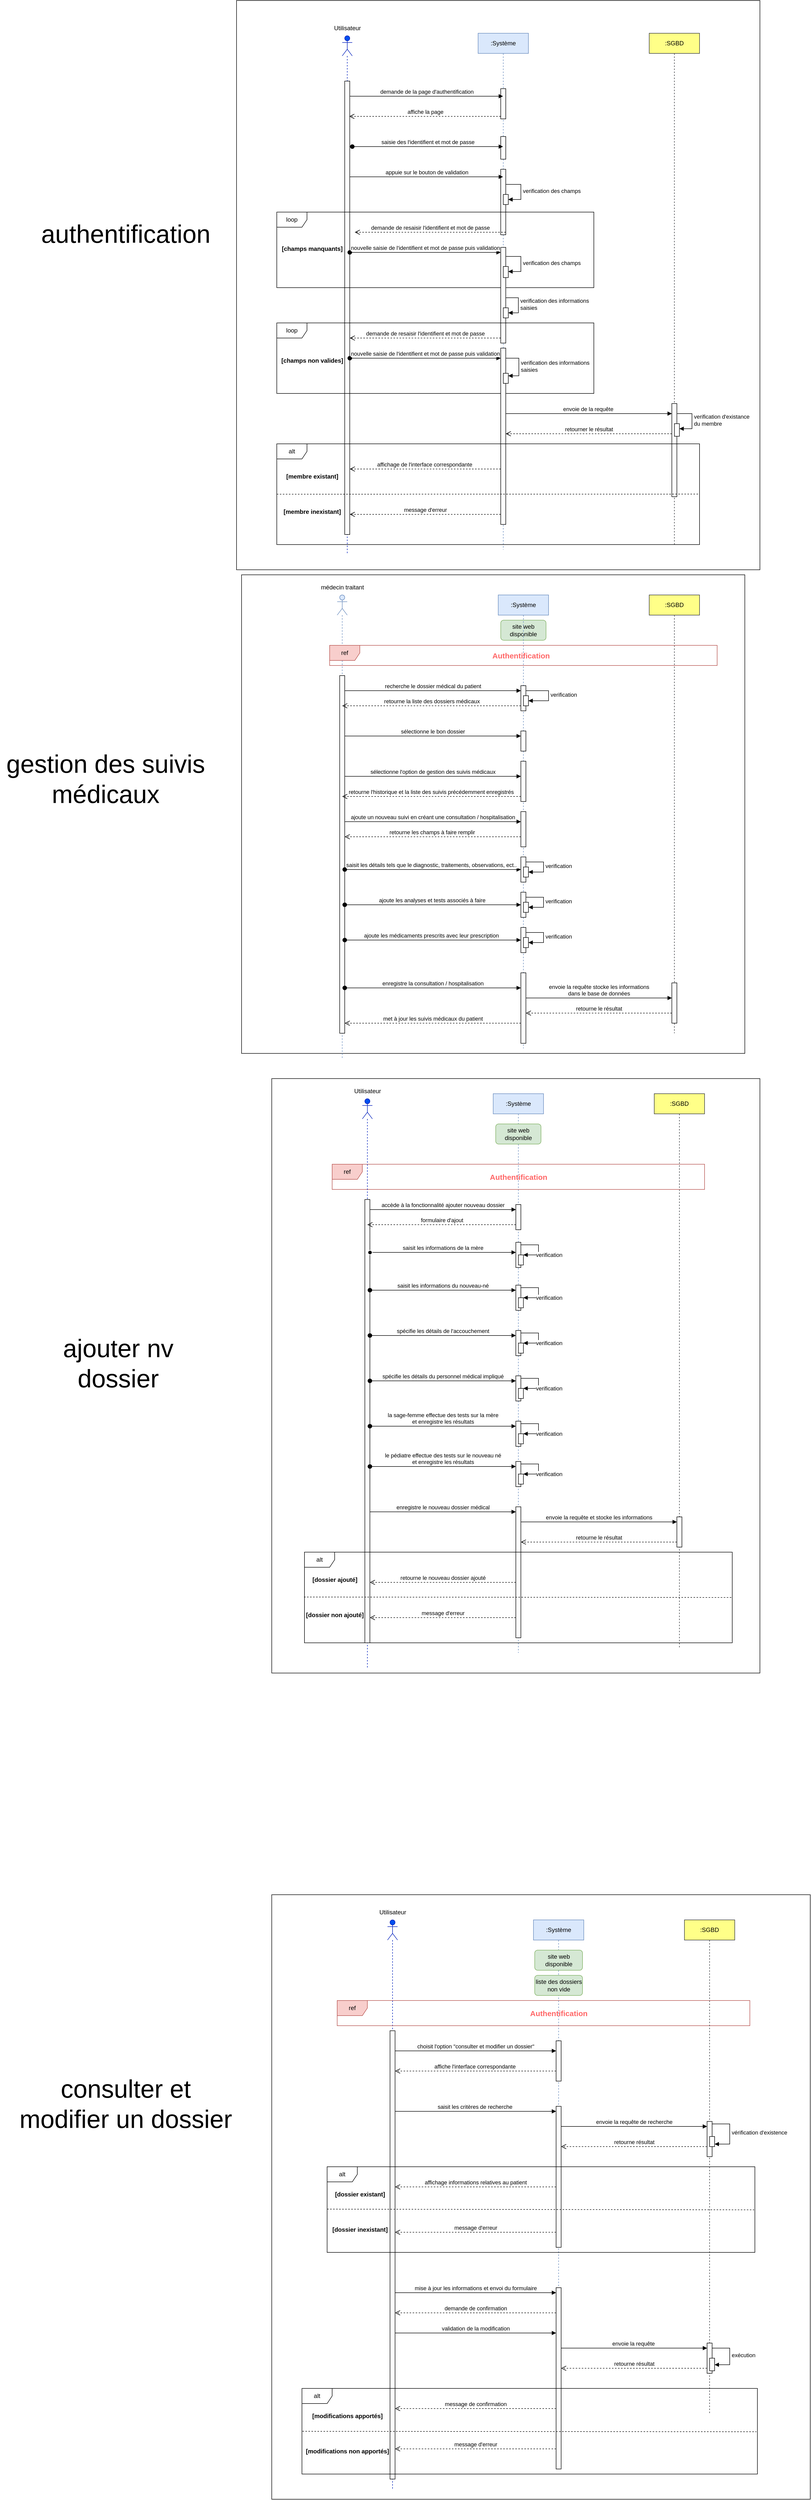 <mxfile version="21.3.5" type="github">
  <diagram name="Page-1" id="ogq4EhQUn58R9RaptPcI">
    <mxGraphModel dx="6143" dy="4787" grid="1" gridSize="10" guides="1" tooltips="1" connect="1" arrows="1" fold="1" page="1" pageScale="1" pageWidth="850" pageHeight="1100" math="0" shadow="0">
      <root>
        <mxCell id="0" />
        <mxCell id="1" parent="0" />
        <mxCell id="ly3pIHodwsZ1YU_VFthD-1" value="" style="rounded=0;whiteSpace=wrap;html=1;" vertex="1" parent="1">
          <mxGeometry x="-10" y="3800" width="1070" height="1200" as="geometry" />
        </mxCell>
        <mxCell id="ly3pIHodwsZ1YU_VFthD-2" value="" style="rounded=0;whiteSpace=wrap;html=1;" vertex="1" parent="1">
          <mxGeometry x="-10" y="2180" width="970" height="1180" as="geometry" />
        </mxCell>
        <mxCell id="ly3pIHodwsZ1YU_VFthD-3" value="" style="rounded=0;whiteSpace=wrap;html=1;" vertex="1" parent="1">
          <mxGeometry x="-70" y="1180" width="1000" height="950" as="geometry" />
        </mxCell>
        <mxCell id="ly3pIHodwsZ1YU_VFthD-4" value="" style="rounded=0;whiteSpace=wrap;html=1;" vertex="1" parent="1">
          <mxGeometry x="-80" y="40" width="1040" height="1130" as="geometry" />
        </mxCell>
        <mxCell id="ly3pIHodwsZ1YU_VFthD-5" value="" style="shape=umlLifeline;perimeter=lifelinePerimeter;whiteSpace=wrap;html=1;container=1;dropTarget=0;collapsible=0;recursiveResize=0;outlineConnect=0;portConstraint=eastwest;newEdgeStyle={&quot;edgeStyle&quot;:&quot;elbowEdgeStyle&quot;,&quot;elbow&quot;:&quot;vertical&quot;,&quot;curved&quot;:0,&quot;rounded&quot;:0};participant=umlActor;fillColor=#0050ef;strokeColor=#001DBC;fontColor=#ffffff;" vertex="1" parent="1">
          <mxGeometry x="130" y="110" width="20" height="1030" as="geometry" />
        </mxCell>
        <mxCell id="ly3pIHodwsZ1YU_VFthD-6" value="" style="html=1;points=[];perimeter=orthogonalPerimeter;outlineConnect=0;targetShapes=umlLifeline;portConstraint=eastwest;newEdgeStyle={&quot;edgeStyle&quot;:&quot;elbowEdgeStyle&quot;,&quot;elbow&quot;:&quot;vertical&quot;,&quot;curved&quot;:0,&quot;rounded&quot;:0};" vertex="1" parent="ly3pIHodwsZ1YU_VFthD-5">
          <mxGeometry x="5" y="90" width="10" height="900" as="geometry" />
        </mxCell>
        <mxCell id="ly3pIHodwsZ1YU_VFthD-7" value="Utilisateur" style="text;html=1;align=center;verticalAlign=middle;resizable=0;points=[];autosize=1;strokeColor=none;fillColor=none;" vertex="1" parent="1">
          <mxGeometry x="100" y="80" width="80" height="30" as="geometry" />
        </mxCell>
        <mxCell id="ly3pIHodwsZ1YU_VFthD-8" value=":SGBD" style="shape=umlLifeline;perimeter=lifelinePerimeter;whiteSpace=wrap;html=1;container=1;dropTarget=0;collapsible=0;recursiveResize=0;outlineConnect=0;portConstraint=eastwest;newEdgeStyle={&quot;edgeStyle&quot;:&quot;elbowEdgeStyle&quot;,&quot;elbow&quot;:&quot;vertical&quot;,&quot;curved&quot;:0,&quot;rounded&quot;:0};fillColor=#ffff88;strokeColor=#36393d;" vertex="1" parent="1">
          <mxGeometry x="740" y="105" width="100" height="1015" as="geometry" />
        </mxCell>
        <mxCell id="ly3pIHodwsZ1YU_VFthD-9" value="" style="html=1;points=[];perimeter=orthogonalPerimeter;outlineConnect=0;targetShapes=umlLifeline;portConstraint=eastwest;newEdgeStyle={&quot;edgeStyle&quot;:&quot;elbowEdgeStyle&quot;,&quot;elbow&quot;:&quot;vertical&quot;,&quot;curved&quot;:0,&quot;rounded&quot;:0};" vertex="1" parent="ly3pIHodwsZ1YU_VFthD-8">
          <mxGeometry x="45" y="735" width="10" height="185" as="geometry" />
        </mxCell>
        <mxCell id="ly3pIHodwsZ1YU_VFthD-10" value="" style="html=1;points=[];perimeter=orthogonalPerimeter;outlineConnect=0;targetShapes=umlLifeline;portConstraint=eastwest;newEdgeStyle={&quot;edgeStyle&quot;:&quot;elbowEdgeStyle&quot;,&quot;elbow&quot;:&quot;vertical&quot;,&quot;curved&quot;:0,&quot;rounded&quot;:0};" vertex="1" parent="ly3pIHodwsZ1YU_VFthD-8">
          <mxGeometry x="50" y="775" width="10" height="25" as="geometry" />
        </mxCell>
        <mxCell id="ly3pIHodwsZ1YU_VFthD-11" value="verification d&#39;existance&amp;nbsp;&lt;br&gt;du membre" style="html=1;align=left;spacingLeft=2;endArrow=block;rounded=0;edgeStyle=orthogonalEdgeStyle;curved=0;rounded=0;" edge="1" parent="ly3pIHodwsZ1YU_VFthD-8" target="ly3pIHodwsZ1YU_VFthD-10">
          <mxGeometry relative="1" as="geometry">
            <mxPoint x="55" y="755" as="sourcePoint" />
            <Array as="points">
              <mxPoint x="85" y="785" />
            </Array>
          </mxGeometry>
        </mxCell>
        <mxCell id="ly3pIHodwsZ1YU_VFthD-12" value=":Système" style="shape=umlLifeline;perimeter=lifelinePerimeter;whiteSpace=wrap;html=1;container=1;dropTarget=0;collapsible=0;recursiveResize=0;outlineConnect=0;portConstraint=eastwest;newEdgeStyle={&quot;edgeStyle&quot;:&quot;elbowEdgeStyle&quot;,&quot;elbow&quot;:&quot;vertical&quot;,&quot;curved&quot;:0,&quot;rounded&quot;:0};fillColor=#dae8fc;strokeColor=#6c8ebf;" vertex="1" parent="1">
          <mxGeometry x="400" y="105" width="100" height="1025" as="geometry" />
        </mxCell>
        <mxCell id="ly3pIHodwsZ1YU_VFthD-13" value="" style="html=1;points=[];perimeter=orthogonalPerimeter;outlineConnect=0;targetShapes=umlLifeline;portConstraint=eastwest;newEdgeStyle={&quot;edgeStyle&quot;:&quot;elbowEdgeStyle&quot;,&quot;elbow&quot;:&quot;vertical&quot;,&quot;curved&quot;:0,&quot;rounded&quot;:0};" vertex="1" parent="ly3pIHodwsZ1YU_VFthD-12">
          <mxGeometry x="45" y="110" width="10" height="60" as="geometry" />
        </mxCell>
        <mxCell id="ly3pIHodwsZ1YU_VFthD-14" value="" style="html=1;points=[];perimeter=orthogonalPerimeter;outlineConnect=0;targetShapes=umlLifeline;portConstraint=eastwest;newEdgeStyle={&quot;edgeStyle&quot;:&quot;elbowEdgeStyle&quot;,&quot;elbow&quot;:&quot;vertical&quot;,&quot;curved&quot;:0,&quot;rounded&quot;:0};" vertex="1" parent="ly3pIHodwsZ1YU_VFthD-12">
          <mxGeometry x="45" y="205" width="10" height="45" as="geometry" />
        </mxCell>
        <mxCell id="ly3pIHodwsZ1YU_VFthD-15" value="" style="html=1;points=[];perimeter=orthogonalPerimeter;outlineConnect=0;targetShapes=umlLifeline;portConstraint=eastwest;newEdgeStyle={&quot;edgeStyle&quot;:&quot;elbowEdgeStyle&quot;,&quot;elbow&quot;:&quot;vertical&quot;,&quot;curved&quot;:0,&quot;rounded&quot;:0};" vertex="1" parent="ly3pIHodwsZ1YU_VFthD-12">
          <mxGeometry x="45" y="270" width="10" height="130" as="geometry" />
        </mxCell>
        <mxCell id="ly3pIHodwsZ1YU_VFthD-16" value="" style="html=1;points=[];perimeter=orthogonalPerimeter;outlineConnect=0;targetShapes=umlLifeline;portConstraint=eastwest;newEdgeStyle={&quot;edgeStyle&quot;:&quot;elbowEdgeStyle&quot;,&quot;elbow&quot;:&quot;vertical&quot;,&quot;curved&quot;:0,&quot;rounded&quot;:0};" vertex="1" parent="ly3pIHodwsZ1YU_VFthD-12">
          <mxGeometry x="50" y="320" width="10" height="20" as="geometry" />
        </mxCell>
        <mxCell id="ly3pIHodwsZ1YU_VFthD-17" value="verification des champs" style="html=1;align=left;spacingLeft=2;endArrow=block;rounded=0;edgeStyle=orthogonalEdgeStyle;curved=0;rounded=0;" edge="1" parent="ly3pIHodwsZ1YU_VFthD-12" target="ly3pIHodwsZ1YU_VFthD-16">
          <mxGeometry relative="1" as="geometry">
            <mxPoint x="55" y="300" as="sourcePoint" />
            <Array as="points">
              <mxPoint x="85" y="330" />
            </Array>
          </mxGeometry>
        </mxCell>
        <mxCell id="ly3pIHodwsZ1YU_VFthD-18" value="demande de la page d&#39;authentification" style="html=1;verticalAlign=bottom;endArrow=block;edgeStyle=elbowEdgeStyle;elbow=vertical;curved=0;rounded=0;" edge="1" parent="1" source="ly3pIHodwsZ1YU_VFthD-6" target="ly3pIHodwsZ1YU_VFthD-12">
          <mxGeometry relative="1" as="geometry">
            <mxPoint x="140" y="210" as="sourcePoint" />
            <Array as="points">
              <mxPoint x="310" y="230" />
              <mxPoint x="280" y="270" />
            </Array>
          </mxGeometry>
        </mxCell>
        <mxCell id="ly3pIHodwsZ1YU_VFthD-19" value="affiche la page" style="html=1;verticalAlign=bottom;endArrow=open;dashed=1;endSize=8;edgeStyle=elbowEdgeStyle;elbow=vertical;curved=0;rounded=0;" edge="1" parent="1" source="ly3pIHodwsZ1YU_VFthD-13">
          <mxGeometry relative="1" as="geometry">
            <mxPoint x="144" y="270" as="targetPoint" />
            <Array as="points">
              <mxPoint x="320" y="270" />
              <mxPoint x="280" y="285" />
              <mxPoint x="310" y="220" />
            </Array>
          </mxGeometry>
        </mxCell>
        <mxCell id="ly3pIHodwsZ1YU_VFthD-20" value="saisie des l&#39;identifient et mot de passe" style="html=1;verticalAlign=bottom;startArrow=oval;startFill=1;endArrow=block;startSize=8;edgeStyle=elbowEdgeStyle;elbow=vertical;curved=0;rounded=0;" edge="1" parent="1" target="ly3pIHodwsZ1YU_VFthD-12">
          <mxGeometry width="60" relative="1" as="geometry">
            <mxPoint x="150" y="330" as="sourcePoint" />
            <mxPoint x="210" y="330" as="targetPoint" />
          </mxGeometry>
        </mxCell>
        <mxCell id="ly3pIHodwsZ1YU_VFthD-21" value="loop" style="shape=umlFrame;whiteSpace=wrap;html=1;pointerEvents=0;" vertex="1" parent="1">
          <mxGeometry y="460" width="630" height="150" as="geometry" />
        </mxCell>
        <mxCell id="ly3pIHodwsZ1YU_VFthD-22" value="&lt;b&gt;&amp;nbsp; &amp;nbsp; &amp;nbsp; &amp;nbsp; &amp;nbsp; &amp;nbsp; [champs manquants]&lt;/b&gt;" style="text;html=1;align=center;verticalAlign=middle;resizable=0;points=[];autosize=1;strokeColor=none;fillColor=none;" vertex="1" parent="1">
          <mxGeometry x="-40" y="518" width="180" height="30" as="geometry" />
        </mxCell>
        <mxCell id="ly3pIHodwsZ1YU_VFthD-23" value="appuie sur le bouton de validation" style="html=1;verticalAlign=bottom;endArrow=block;edgeStyle=elbowEdgeStyle;elbow=vertical;curved=0;rounded=0;" edge="1" parent="1" source="ly3pIHodwsZ1YU_VFthD-6" target="ly3pIHodwsZ1YU_VFthD-12">
          <mxGeometry width="80" relative="1" as="geometry">
            <mxPoint x="150" y="390" as="sourcePoint" />
            <mxPoint x="230" y="390" as="targetPoint" />
            <Array as="points">
              <mxPoint x="310" y="390" />
            </Array>
          </mxGeometry>
        </mxCell>
        <mxCell id="ly3pIHodwsZ1YU_VFthD-24" value="demande de resaisir l&#39;identifient et mot de passe" style="html=1;verticalAlign=bottom;endArrow=open;dashed=1;endSize=8;edgeStyle=elbowEdgeStyle;elbow=vertical;curved=0;rounded=0;" edge="1" parent="1" source="ly3pIHodwsZ1YU_VFthD-25" target="ly3pIHodwsZ1YU_VFthD-6">
          <mxGeometry relative="1" as="geometry">
            <mxPoint x="380" y="490" as="sourcePoint" />
            <mxPoint x="150" y="490.15" as="targetPoint" />
            <Array as="points">
              <mxPoint x="370" y="710" />
              <mxPoint x="310" y="680" />
              <mxPoint x="250" y="700" />
            </Array>
          </mxGeometry>
        </mxCell>
        <mxCell id="ly3pIHodwsZ1YU_VFthD-25" value="" style="html=1;points=[];perimeter=orthogonalPerimeter;outlineConnect=0;targetShapes=umlLifeline;portConstraint=eastwest;newEdgeStyle={&quot;edgeStyle&quot;:&quot;elbowEdgeStyle&quot;,&quot;elbow&quot;:&quot;vertical&quot;,&quot;curved&quot;:0,&quot;rounded&quot;:0};" vertex="1" parent="1">
          <mxGeometry x="445" y="530" width="10" height="190" as="geometry" />
        </mxCell>
        <mxCell id="ly3pIHodwsZ1YU_VFthD-26" value="nouvelle saisie de l&#39;identifient et mot de passe puis validation" style="html=1;verticalAlign=bottom;startArrow=oval;startFill=1;endArrow=block;startSize=8;edgeStyle=elbowEdgeStyle;elbow=vertical;curved=0;rounded=0;" edge="1" parent="1" source="ly3pIHodwsZ1YU_VFthD-6" target="ly3pIHodwsZ1YU_VFthD-25">
          <mxGeometry width="60" relative="1" as="geometry">
            <mxPoint x="140" y="540" as="sourcePoint" />
            <mxPoint x="200" y="540" as="targetPoint" />
            <Array as="points">
              <mxPoint x="290" y="540" />
            </Array>
          </mxGeometry>
        </mxCell>
        <mxCell id="ly3pIHodwsZ1YU_VFthD-27" value="" style="html=1;points=[];perimeter=orthogonalPerimeter;outlineConnect=0;targetShapes=umlLifeline;portConstraint=eastwest;newEdgeStyle={&quot;edgeStyle&quot;:&quot;elbowEdgeStyle&quot;,&quot;elbow&quot;:&quot;vertical&quot;,&quot;curved&quot;:0,&quot;rounded&quot;:0};" vertex="1" parent="1">
          <mxGeometry x="450" y="568" width="10" height="22" as="geometry" />
        </mxCell>
        <mxCell id="ly3pIHodwsZ1YU_VFthD-28" value="verification des champs" style="html=1;align=left;spacingLeft=2;endArrow=block;rounded=0;edgeStyle=orthogonalEdgeStyle;curved=0;rounded=0;" edge="1" parent="1" target="ly3pIHodwsZ1YU_VFthD-27">
          <mxGeometry relative="1" as="geometry">
            <mxPoint x="455" y="548" as="sourcePoint" />
            <Array as="points">
              <mxPoint x="485" y="578" />
            </Array>
          </mxGeometry>
        </mxCell>
        <mxCell id="ly3pIHodwsZ1YU_VFthD-29" value="loop" style="shape=umlFrame;whiteSpace=wrap;html=1;pointerEvents=0;" vertex="1" parent="1">
          <mxGeometry y="680" width="630" height="140" as="geometry" />
        </mxCell>
        <mxCell id="ly3pIHodwsZ1YU_VFthD-30" value="demande de resaisir l&#39;identifient et mot de passe" style="html=1;verticalAlign=bottom;endArrow=open;dashed=1;endSize=8;edgeStyle=elbowEdgeStyle;elbow=vertical;curved=0;rounded=0;" edge="1" parent="1">
          <mxGeometry relative="1" as="geometry">
            <mxPoint x="455" y="500" as="sourcePoint" />
            <mxPoint x="155" y="500" as="targetPoint" />
            <Array as="points">
              <mxPoint x="160" y="500" />
            </Array>
          </mxGeometry>
        </mxCell>
        <mxCell id="ly3pIHodwsZ1YU_VFthD-31" value="nouvelle saisie de l&#39;identifient et mot de passe puis validation" style="html=1;verticalAlign=bottom;startArrow=oval;startFill=1;endArrow=block;startSize=8;edgeStyle=elbowEdgeStyle;elbow=vertical;curved=0;rounded=0;" edge="1" parent="1" source="ly3pIHodwsZ1YU_VFthD-6" target="ly3pIHodwsZ1YU_VFthD-32">
          <mxGeometry width="60" relative="1" as="geometry">
            <mxPoint x="155" y="550" as="sourcePoint" />
            <mxPoint x="210" y="550" as="targetPoint" />
            <Array as="points">
              <mxPoint x="380" y="750" />
              <mxPoint x="300" y="700" />
            </Array>
          </mxGeometry>
        </mxCell>
        <mxCell id="ly3pIHodwsZ1YU_VFthD-32" value="" style="html=1;points=[];perimeter=orthogonalPerimeter;outlineConnect=0;targetShapes=umlLifeline;portConstraint=eastwest;newEdgeStyle={&quot;edgeStyle&quot;:&quot;elbowEdgeStyle&quot;,&quot;elbow&quot;:&quot;vertical&quot;,&quot;curved&quot;:0,&quot;rounded&quot;:0};" vertex="1" parent="1">
          <mxGeometry x="445" y="730" width="10" height="350" as="geometry" />
        </mxCell>
        <mxCell id="ly3pIHodwsZ1YU_VFthD-33" value="" style="html=1;points=[];perimeter=orthogonalPerimeter;outlineConnect=0;targetShapes=umlLifeline;portConstraint=eastwest;newEdgeStyle={&quot;edgeStyle&quot;:&quot;elbowEdgeStyle&quot;,&quot;elbow&quot;:&quot;vertical&quot;,&quot;curved&quot;:0,&quot;rounded&quot;:0};" vertex="1" parent="1">
          <mxGeometry x="450" y="650" width="10" height="20" as="geometry" />
        </mxCell>
        <mxCell id="ly3pIHodwsZ1YU_VFthD-34" value="verification des informations&lt;br&gt;saisies" style="html=1;align=left;spacingLeft=2;endArrow=block;rounded=0;edgeStyle=orthogonalEdgeStyle;curved=0;rounded=0;" edge="1" parent="1" target="ly3pIHodwsZ1YU_VFthD-33">
          <mxGeometry relative="1" as="geometry">
            <mxPoint x="455" y="630" as="sourcePoint" />
            <Array as="points">
              <mxPoint x="480" y="660" />
            </Array>
          </mxGeometry>
        </mxCell>
        <mxCell id="ly3pIHodwsZ1YU_VFthD-35" value="" style="html=1;points=[];perimeter=orthogonalPerimeter;outlineConnect=0;targetShapes=umlLifeline;portConstraint=eastwest;newEdgeStyle={&quot;edgeStyle&quot;:&quot;elbowEdgeStyle&quot;,&quot;elbow&quot;:&quot;vertical&quot;,&quot;curved&quot;:0,&quot;rounded&quot;:0};" vertex="1" parent="1">
          <mxGeometry x="450" y="780" width="10" height="20" as="geometry" />
        </mxCell>
        <mxCell id="ly3pIHodwsZ1YU_VFthD-36" value="verification des informations&lt;br style=&quot;border-color: var(--border-color);&quot;&gt;saisies" style="html=1;align=left;spacingLeft=2;endArrow=block;rounded=0;edgeStyle=orthogonalEdgeStyle;curved=0;rounded=0;" edge="1" parent="1" source="ly3pIHodwsZ1YU_VFthD-32" target="ly3pIHodwsZ1YU_VFthD-35">
          <mxGeometry x="0.007" relative="1" as="geometry">
            <mxPoint x="451" y="740" as="sourcePoint" />
            <Array as="points">
              <mxPoint x="481" y="750" />
              <mxPoint x="481" y="785" />
            </Array>
            <mxPoint as="offset" />
          </mxGeometry>
        </mxCell>
        <mxCell id="ly3pIHodwsZ1YU_VFthD-37" value="envoie de la requête&amp;nbsp;" style="html=1;verticalAlign=bottom;endArrow=block;edgeStyle=elbowEdgeStyle;elbow=vertical;curved=0;rounded=0;" edge="1" parent="1" source="ly3pIHodwsZ1YU_VFthD-32" target="ly3pIHodwsZ1YU_VFthD-9">
          <mxGeometry relative="1" as="geometry">
            <mxPoint x="450" y="860" as="sourcePoint" />
            <Array as="points">
              <mxPoint x="490" y="860" />
              <mxPoint x="450" y="860" />
            </Array>
          </mxGeometry>
        </mxCell>
        <mxCell id="ly3pIHodwsZ1YU_VFthD-38" value="retourner le résultat" style="html=1;verticalAlign=bottom;endArrow=open;dashed=1;endSize=8;edgeStyle=elbowEdgeStyle;elbow=vertical;curved=0;rounded=0;" edge="1" parent="1" source="ly3pIHodwsZ1YU_VFthD-9" target="ly3pIHodwsZ1YU_VFthD-32">
          <mxGeometry relative="1" as="geometry">
            <mxPoint x="460" y="915" as="targetPoint" />
            <Array as="points">
              <mxPoint x="670" y="900" />
            </Array>
          </mxGeometry>
        </mxCell>
        <mxCell id="ly3pIHodwsZ1YU_VFthD-39" value="&lt;b&gt;&amp;nbsp; &amp;nbsp; &amp;nbsp; &amp;nbsp; &amp;nbsp; &amp;nbsp; [champs non valides]&lt;/b&gt;" style="text;html=1;align=center;verticalAlign=middle;resizable=0;points=[];autosize=1;strokeColor=none;fillColor=none;" vertex="1" parent="1">
          <mxGeometry x="-45" y="740" width="190" height="30" as="geometry" />
        </mxCell>
        <mxCell id="ly3pIHodwsZ1YU_VFthD-40" value="alt" style="shape=umlFrame;whiteSpace=wrap;html=1;pointerEvents=0;" vertex="1" parent="1">
          <mxGeometry y="920" width="840" height="200" as="geometry" />
        </mxCell>
        <mxCell id="ly3pIHodwsZ1YU_VFthD-41" value="" style="endArrow=none;dashed=1;html=1;rounded=0;entryX=1;entryY=0.499;entryDx=0;entryDy=0;entryPerimeter=0;" edge="1" parent="1" target="ly3pIHodwsZ1YU_VFthD-40">
          <mxGeometry width="50" height="50" relative="1" as="geometry">
            <mxPoint y="1020" as="sourcePoint" />
            <mxPoint x="630" y="1030" as="targetPoint" />
          </mxGeometry>
        </mxCell>
        <mxCell id="ly3pIHodwsZ1YU_VFthD-42" value="&lt;b&gt;&amp;nbsp; &amp;nbsp; &amp;nbsp; &amp;nbsp; &amp;nbsp; &amp;nbsp; [membre existant]&lt;/b&gt;" style="text;html=1;align=center;verticalAlign=middle;resizable=0;points=[];autosize=1;strokeColor=none;fillColor=none;" vertex="1" parent="1">
          <mxGeometry x="-35" y="970" width="170" height="30" as="geometry" />
        </mxCell>
        <mxCell id="ly3pIHodwsZ1YU_VFthD-43" value="&lt;b&gt;&amp;nbsp; &amp;nbsp; &amp;nbsp; &amp;nbsp; &amp;nbsp; &amp;nbsp; [membre inexistant]&lt;/b&gt;" style="text;html=1;align=center;verticalAlign=middle;resizable=0;points=[];autosize=1;strokeColor=none;fillColor=none;" vertex="1" parent="1">
          <mxGeometry x="-40" y="1040" width="180" height="30" as="geometry" />
        </mxCell>
        <mxCell id="ly3pIHodwsZ1YU_VFthD-44" value="affichage de l&#39;interface correspondante&amp;nbsp;" style="html=1;verticalAlign=bottom;endArrow=open;dashed=1;endSize=8;edgeStyle=elbowEdgeStyle;elbow=vertical;curved=0;rounded=0;" edge="1" parent="1" source="ly3pIHodwsZ1YU_VFthD-32" target="ly3pIHodwsZ1YU_VFthD-6">
          <mxGeometry relative="1" as="geometry">
            <mxPoint x="420" y="980" as="sourcePoint" />
            <mxPoint x="340" y="980" as="targetPoint" />
            <Array as="points">
              <mxPoint x="370" y="970" />
              <mxPoint x="350" y="960" />
              <mxPoint x="330" y="960" />
              <mxPoint x="310" y="980" />
              <mxPoint x="140" y="970" />
            </Array>
          </mxGeometry>
        </mxCell>
        <mxCell id="ly3pIHodwsZ1YU_VFthD-45" value="message d&#39;erreur" style="html=1;verticalAlign=bottom;endArrow=open;dashed=1;endSize=8;edgeStyle=elbowEdgeStyle;elbow=vertical;curved=0;rounded=0;" edge="1" parent="1" source="ly3pIHodwsZ1YU_VFthD-32" target="ly3pIHodwsZ1YU_VFthD-6">
          <mxGeometry relative="1" as="geometry">
            <mxPoint x="445" y="1050" as="sourcePoint" />
            <mxPoint x="145" y="1050" as="targetPoint" />
            <Array as="points">
              <mxPoint x="380" y="1060" />
              <mxPoint x="330" y="1050" />
              <mxPoint x="310" y="1070" />
              <mxPoint x="140" y="1060" />
            </Array>
          </mxGeometry>
        </mxCell>
        <mxCell id="ly3pIHodwsZ1YU_VFthD-46" value="site web disponible" style="rounded=1;whiteSpace=wrap;html=1;fillColor=#d5e8d4;strokeColor=#82b366;" vertex="1" parent="1">
          <mxGeometry x="445" y="1270" width="90" height="40" as="geometry" />
        </mxCell>
        <mxCell id="ly3pIHodwsZ1YU_VFthD-47" value="" style="shape=umlLifeline;perimeter=lifelinePerimeter;whiteSpace=wrap;html=1;container=1;dropTarget=0;collapsible=0;recursiveResize=0;outlineConnect=0;portConstraint=eastwest;newEdgeStyle={&quot;edgeStyle&quot;:&quot;elbowEdgeStyle&quot;,&quot;elbow&quot;:&quot;vertical&quot;,&quot;curved&quot;:0,&quot;rounded&quot;:0};participant=umlActor;fillColor=#dae8fc;strokeColor=#6c8ebf;" vertex="1" parent="1">
          <mxGeometry x="120" y="1220" width="20" height="920" as="geometry" />
        </mxCell>
        <mxCell id="ly3pIHodwsZ1YU_VFthD-48" value="" style="html=1;points=[];perimeter=orthogonalPerimeter;outlineConnect=0;targetShapes=umlLifeline;portConstraint=eastwest;newEdgeStyle={&quot;edgeStyle&quot;:&quot;elbowEdgeStyle&quot;,&quot;elbow&quot;:&quot;vertical&quot;,&quot;curved&quot;:0,&quot;rounded&quot;:0};" vertex="1" parent="ly3pIHodwsZ1YU_VFthD-47">
          <mxGeometry x="5" y="160" width="10" height="710" as="geometry" />
        </mxCell>
        <mxCell id="ly3pIHodwsZ1YU_VFthD-49" value="médecin traitant" style="text;html=1;align=center;verticalAlign=middle;resizable=0;points=[];autosize=1;strokeColor=none;fillColor=none;fontSize=12;" vertex="1" parent="1">
          <mxGeometry x="75" y="1190" width="110" height="30" as="geometry" />
        </mxCell>
        <mxCell id="ly3pIHodwsZ1YU_VFthD-50" value=":Système" style="shape=umlLifeline;perimeter=lifelinePerimeter;whiteSpace=wrap;html=1;container=1;dropTarget=0;collapsible=0;recursiveResize=0;outlineConnect=0;portConstraint=eastwest;newEdgeStyle={&quot;edgeStyle&quot;:&quot;elbowEdgeStyle&quot;,&quot;elbow&quot;:&quot;vertical&quot;,&quot;curved&quot;:0,&quot;rounded&quot;:0};fillColor=#dae8fc;strokeColor=#6c8ebf;" vertex="1" parent="1">
          <mxGeometry x="440" y="1220" width="100" height="900" as="geometry" />
        </mxCell>
        <mxCell id="ly3pIHodwsZ1YU_VFthD-51" value="" style="html=1;points=[];perimeter=orthogonalPerimeter;outlineConnect=0;targetShapes=umlLifeline;portConstraint=eastwest;newEdgeStyle={&quot;edgeStyle&quot;:&quot;elbowEdgeStyle&quot;,&quot;elbow&quot;:&quot;vertical&quot;,&quot;curved&quot;:0,&quot;rounded&quot;:0};" vertex="1" parent="ly3pIHodwsZ1YU_VFthD-50">
          <mxGeometry x="45" y="180" width="10" height="50" as="geometry" />
        </mxCell>
        <mxCell id="ly3pIHodwsZ1YU_VFthD-52" value="" style="html=1;points=[];perimeter=orthogonalPerimeter;outlineConnect=0;targetShapes=umlLifeline;portConstraint=eastwest;newEdgeStyle={&quot;edgeStyle&quot;:&quot;elbowEdgeStyle&quot;,&quot;elbow&quot;:&quot;vertical&quot;,&quot;curved&quot;:0,&quot;rounded&quot;:0};" vertex="1" parent="ly3pIHodwsZ1YU_VFthD-50">
          <mxGeometry x="45" y="270" width="10" height="40" as="geometry" />
        </mxCell>
        <mxCell id="ly3pIHodwsZ1YU_VFthD-53" value="" style="html=1;points=[];perimeter=orthogonalPerimeter;outlineConnect=0;targetShapes=umlLifeline;portConstraint=eastwest;newEdgeStyle={&quot;edgeStyle&quot;:&quot;elbowEdgeStyle&quot;,&quot;elbow&quot;:&quot;vertical&quot;,&quot;curved&quot;:0,&quot;rounded&quot;:0};" vertex="1" parent="ly3pIHodwsZ1YU_VFthD-50">
          <mxGeometry x="45" y="330" width="10" height="80" as="geometry" />
        </mxCell>
        <mxCell id="ly3pIHodwsZ1YU_VFthD-54" value="" style="html=1;points=[];perimeter=orthogonalPerimeter;outlineConnect=0;targetShapes=umlLifeline;portConstraint=eastwest;newEdgeStyle={&quot;edgeStyle&quot;:&quot;elbowEdgeStyle&quot;,&quot;elbow&quot;:&quot;vertical&quot;,&quot;curved&quot;:0,&quot;rounded&quot;:0};" vertex="1" parent="ly3pIHodwsZ1YU_VFthD-50">
          <mxGeometry x="45" y="430" width="10" height="70" as="geometry" />
        </mxCell>
        <mxCell id="ly3pIHodwsZ1YU_VFthD-55" value="" style="html=1;points=[];perimeter=orthogonalPerimeter;outlineConnect=0;targetShapes=umlLifeline;portConstraint=eastwest;newEdgeStyle={&quot;edgeStyle&quot;:&quot;elbowEdgeStyle&quot;,&quot;elbow&quot;:&quot;vertical&quot;,&quot;curved&quot;:0,&quot;rounded&quot;:0};" vertex="1" parent="ly3pIHodwsZ1YU_VFthD-50">
          <mxGeometry x="45" y="520" width="10" height="50" as="geometry" />
        </mxCell>
        <mxCell id="ly3pIHodwsZ1YU_VFthD-56" value="" style="html=1;points=[];perimeter=orthogonalPerimeter;outlineConnect=0;targetShapes=umlLifeline;portConstraint=eastwest;newEdgeStyle={&quot;edgeStyle&quot;:&quot;elbowEdgeStyle&quot;,&quot;elbow&quot;:&quot;vertical&quot;,&quot;curved&quot;:0,&quot;rounded&quot;:0};" vertex="1" parent="ly3pIHodwsZ1YU_VFthD-50">
          <mxGeometry x="45" y="590" width="10" height="50" as="geometry" />
        </mxCell>
        <mxCell id="ly3pIHodwsZ1YU_VFthD-57" value="" style="html=1;points=[];perimeter=orthogonalPerimeter;outlineConnect=0;targetShapes=umlLifeline;portConstraint=eastwest;newEdgeStyle={&quot;edgeStyle&quot;:&quot;elbowEdgeStyle&quot;,&quot;elbow&quot;:&quot;vertical&quot;,&quot;curved&quot;:0,&quot;rounded&quot;:0};" vertex="1" parent="ly3pIHodwsZ1YU_VFthD-50">
          <mxGeometry x="45" y="660" width="10" height="50" as="geometry" />
        </mxCell>
        <mxCell id="ly3pIHodwsZ1YU_VFthD-58" value="" style="html=1;points=[];perimeter=orthogonalPerimeter;outlineConnect=0;targetShapes=umlLifeline;portConstraint=eastwest;newEdgeStyle={&quot;edgeStyle&quot;:&quot;elbowEdgeStyle&quot;,&quot;elbow&quot;:&quot;vertical&quot;,&quot;curved&quot;:0,&quot;rounded&quot;:0};" vertex="1" parent="ly3pIHodwsZ1YU_VFthD-50">
          <mxGeometry x="45" y="750" width="10" height="140" as="geometry" />
        </mxCell>
        <mxCell id="ly3pIHodwsZ1YU_VFthD-59" value="" style="html=1;points=[];perimeter=orthogonalPerimeter;outlineConnect=0;targetShapes=umlLifeline;portConstraint=eastwest;newEdgeStyle={&quot;edgeStyle&quot;:&quot;elbowEdgeStyle&quot;,&quot;elbow&quot;:&quot;vertical&quot;,&quot;curved&quot;:0,&quot;rounded&quot;:0};direction=west;" vertex="1" parent="ly3pIHodwsZ1YU_VFthD-50">
          <mxGeometry x="50" y="540" width="10" height="20" as="geometry" />
        </mxCell>
        <mxCell id="ly3pIHodwsZ1YU_VFthD-60" value="verification" style="html=1;align=left;spacingLeft=2;endArrow=block;rounded=0;edgeStyle=orthogonalEdgeStyle;curved=0;rounded=0;" edge="1" parent="ly3pIHodwsZ1YU_VFthD-50" source="ly3pIHodwsZ1YU_VFthD-55" target="ly3pIHodwsZ1YU_VFthD-59">
          <mxGeometry relative="1" as="geometry">
            <mxPoint x="105" y="520" as="sourcePoint" />
            <Array as="points">
              <mxPoint x="90" y="530" />
              <mxPoint x="90" y="550" />
            </Array>
            <mxPoint as="offset" />
          </mxGeometry>
        </mxCell>
        <mxCell id="ly3pIHodwsZ1YU_VFthD-61" value="" style="html=1;points=[];perimeter=orthogonalPerimeter;outlineConnect=0;targetShapes=umlLifeline;portConstraint=eastwest;newEdgeStyle={&quot;edgeStyle&quot;:&quot;elbowEdgeStyle&quot;,&quot;elbow&quot;:&quot;vertical&quot;,&quot;curved&quot;:0,&quot;rounded&quot;:0};" vertex="1" parent="ly3pIHodwsZ1YU_VFthD-50">
          <mxGeometry x="50" y="610" width="10" height="20" as="geometry" />
        </mxCell>
        <mxCell id="ly3pIHodwsZ1YU_VFthD-62" value="verification" style="html=1;align=left;spacingLeft=2;endArrow=block;rounded=0;edgeStyle=orthogonalEdgeStyle;curved=0;rounded=0;" edge="1" parent="ly3pIHodwsZ1YU_VFthD-50" source="ly3pIHodwsZ1YU_VFthD-56" target="ly3pIHodwsZ1YU_VFthD-61">
          <mxGeometry relative="1" as="geometry">
            <mxPoint x="80" y="600" as="sourcePoint" />
            <Array as="points">
              <mxPoint x="90" y="600" />
              <mxPoint x="90" y="620" />
            </Array>
          </mxGeometry>
        </mxCell>
        <mxCell id="ly3pIHodwsZ1YU_VFthD-63" value="" style="html=1;points=[];perimeter=orthogonalPerimeter;outlineConnect=0;targetShapes=umlLifeline;portConstraint=eastwest;newEdgeStyle={&quot;edgeStyle&quot;:&quot;elbowEdgeStyle&quot;,&quot;elbow&quot;:&quot;vertical&quot;,&quot;curved&quot;:0,&quot;rounded&quot;:0};" vertex="1" parent="ly3pIHodwsZ1YU_VFthD-50">
          <mxGeometry x="50" y="680" width="10" height="20" as="geometry" />
        </mxCell>
        <mxCell id="ly3pIHodwsZ1YU_VFthD-64" value="verification" style="html=1;align=left;spacingLeft=2;endArrow=block;rounded=0;edgeStyle=orthogonalEdgeStyle;curved=0;rounded=0;" edge="1" parent="ly3pIHodwsZ1YU_VFthD-50" source="ly3pIHodwsZ1YU_VFthD-57" target="ly3pIHodwsZ1YU_VFthD-63">
          <mxGeometry relative="1" as="geometry">
            <mxPoint x="95" y="670" as="sourcePoint" />
            <Array as="points">
              <mxPoint x="90" y="670" />
              <mxPoint x="90" y="690" />
            </Array>
          </mxGeometry>
        </mxCell>
        <mxCell id="ly3pIHodwsZ1YU_VFthD-65" value="" style="html=1;points=[];perimeter=orthogonalPerimeter;outlineConnect=0;targetShapes=umlLifeline;portConstraint=eastwest;newEdgeStyle={&quot;edgeStyle&quot;:&quot;elbowEdgeStyle&quot;,&quot;elbow&quot;:&quot;vertical&quot;,&quot;curved&quot;:0,&quot;rounded&quot;:0};" vertex="1" parent="ly3pIHodwsZ1YU_VFthD-50">
          <mxGeometry x="50" y="200" width="10" height="20" as="geometry" />
        </mxCell>
        <mxCell id="ly3pIHodwsZ1YU_VFthD-66" value="verification" style="html=1;align=left;spacingLeft=2;endArrow=block;rounded=0;edgeStyle=orthogonalEdgeStyle;curved=0;rounded=0;" edge="1" parent="ly3pIHodwsZ1YU_VFthD-50" source="ly3pIHodwsZ1YU_VFthD-51" target="ly3pIHodwsZ1YU_VFthD-65">
          <mxGeometry relative="1" as="geometry">
            <mxPoint x="110" y="190" as="sourcePoint" />
            <Array as="points">
              <mxPoint x="100" y="190" />
              <mxPoint x="100" y="210" />
            </Array>
          </mxGeometry>
        </mxCell>
        <mxCell id="ly3pIHodwsZ1YU_VFthD-67" value=":SGBD" style="shape=umlLifeline;perimeter=lifelinePerimeter;whiteSpace=wrap;html=1;container=1;dropTarget=0;collapsible=0;recursiveResize=0;outlineConnect=0;portConstraint=eastwest;newEdgeStyle={&quot;edgeStyle&quot;:&quot;elbowEdgeStyle&quot;,&quot;elbow&quot;:&quot;vertical&quot;,&quot;curved&quot;:0,&quot;rounded&quot;:0};fillColor=#ffff88;strokeColor=#36393d;" vertex="1" parent="1">
          <mxGeometry x="740" y="1220" width="100" height="870" as="geometry" />
        </mxCell>
        <mxCell id="ly3pIHodwsZ1YU_VFthD-68" value="" style="html=1;points=[];perimeter=orthogonalPerimeter;outlineConnect=0;targetShapes=umlLifeline;portConstraint=eastwest;newEdgeStyle={&quot;edgeStyle&quot;:&quot;elbowEdgeStyle&quot;,&quot;elbow&quot;:&quot;vertical&quot;,&quot;curved&quot;:0,&quot;rounded&quot;:0};" vertex="1" parent="ly3pIHodwsZ1YU_VFthD-67">
          <mxGeometry x="45" y="770" width="10" height="80" as="geometry" />
        </mxCell>
        <mxCell id="ly3pIHodwsZ1YU_VFthD-69" value="recherche le dossier médical du patient" style="html=1;verticalAlign=bottom;endArrow=block;edgeStyle=elbowEdgeStyle;elbow=vertical;curved=0;rounded=0;" edge="1" parent="1" source="ly3pIHodwsZ1YU_VFthD-48" target="ly3pIHodwsZ1YU_VFthD-51">
          <mxGeometry width="80" relative="1" as="geometry">
            <mxPoint x="145" y="1410" as="sourcePoint" />
            <mxPoint x="225" y="1410" as="targetPoint" />
            <Array as="points">
              <mxPoint x="300" y="1410" />
            </Array>
          </mxGeometry>
        </mxCell>
        <mxCell id="ly3pIHodwsZ1YU_VFthD-70" value="retourne la liste des dossiers médicaux" style="html=1;verticalAlign=bottom;endArrow=open;dashed=1;endSize=8;edgeStyle=elbowEdgeStyle;elbow=vertical;curved=0;rounded=0;" edge="1" parent="1" source="ly3pIHodwsZ1YU_VFthD-51" target="ly3pIHodwsZ1YU_VFthD-47">
          <mxGeometry relative="1" as="geometry">
            <mxPoint x="330" y="1460" as="sourcePoint" />
            <mxPoint x="250" y="1460" as="targetPoint" />
            <Array as="points">
              <mxPoint x="470" y="1440" />
              <mxPoint x="410" y="1450" />
              <mxPoint x="260" y="1460" />
            </Array>
          </mxGeometry>
        </mxCell>
        <mxCell id="ly3pIHodwsZ1YU_VFthD-71" value="sélectionne le bon dossier" style="html=1;verticalAlign=bottom;endArrow=block;edgeStyle=elbowEdgeStyle;elbow=vertical;curved=0;rounded=0;" edge="1" parent="1" source="ly3pIHodwsZ1YU_VFthD-48" target="ly3pIHodwsZ1YU_VFthD-52">
          <mxGeometry width="80" relative="1" as="geometry">
            <mxPoint x="220" y="1500" as="sourcePoint" />
            <mxPoint x="300" y="1500" as="targetPoint" />
            <Array as="points">
              <mxPoint x="350" y="1500" />
            </Array>
          </mxGeometry>
        </mxCell>
        <mxCell id="ly3pIHodwsZ1YU_VFthD-72" value="sélectionne l&#39;option de gestion des suivis médicaux" style="html=1;verticalAlign=bottom;endArrow=block;edgeStyle=elbowEdgeStyle;elbow=vertical;curved=0;rounded=0;" edge="1" parent="1" source="ly3pIHodwsZ1YU_VFthD-48" target="ly3pIHodwsZ1YU_VFthD-53">
          <mxGeometry relative="1" as="geometry">
            <mxPoint x="210" y="1600" as="sourcePoint" />
            <Array as="points">
              <mxPoint x="480" y="1580" />
              <mxPoint x="350" y="1590" />
            </Array>
          </mxGeometry>
        </mxCell>
        <mxCell id="ly3pIHodwsZ1YU_VFthD-73" value="retourne l&#39;historique et la liste des suivis précédemment enregistrés&amp;nbsp;" style="html=1;verticalAlign=bottom;endArrow=open;dashed=1;endSize=8;edgeStyle=elbowEdgeStyle;elbow=vertical;curved=0;rounded=0;" edge="1" parent="1" source="ly3pIHodwsZ1YU_VFthD-53" target="ly3pIHodwsZ1YU_VFthD-47">
          <mxGeometry relative="1" as="geometry">
            <mxPoint x="360" y="1635" as="targetPoint" />
            <Array as="points">
              <mxPoint x="480" y="1620" />
              <mxPoint x="420" y="1630" />
            </Array>
          </mxGeometry>
        </mxCell>
        <mxCell id="ly3pIHodwsZ1YU_VFthD-74" value="ajoute un nouveau suivi en créant une consultation / hospitalisation" style="html=1;verticalAlign=bottom;endArrow=block;edgeStyle=elbowEdgeStyle;elbow=vertical;curved=0;rounded=0;" edge="1" parent="1" source="ly3pIHodwsZ1YU_VFthD-48" target="ly3pIHodwsZ1YU_VFthD-54">
          <mxGeometry width="80" relative="1" as="geometry">
            <mxPoint x="130" y="1720" as="sourcePoint" />
            <mxPoint x="210" y="1720" as="targetPoint" />
            <Array as="points">
              <mxPoint x="450" y="1670" />
              <mxPoint x="370" y="1700" />
            </Array>
          </mxGeometry>
        </mxCell>
        <mxCell id="ly3pIHodwsZ1YU_VFthD-75" value="retourne les champs à faire remplir&amp;nbsp;" style="html=1;verticalAlign=bottom;endArrow=open;dashed=1;endSize=8;edgeStyle=elbowEdgeStyle;elbow=vertical;curved=0;rounded=0;" edge="1" parent="1" source="ly3pIHodwsZ1YU_VFthD-54" target="ly3pIHodwsZ1YU_VFthD-48">
          <mxGeometry relative="1" as="geometry">
            <mxPoint x="380" y="1730" as="sourcePoint" />
            <mxPoint x="300" y="1730" as="targetPoint" />
            <Array as="points">
              <mxPoint x="440" y="1700" />
              <mxPoint x="440" y="1740" />
              <mxPoint x="290" y="1730" />
            </Array>
          </mxGeometry>
        </mxCell>
        <mxCell id="ly3pIHodwsZ1YU_VFthD-76" value="saisit les détails tels que le diagnostic, traitements, observations, ect..&amp;nbsp;&amp;nbsp;" style="html=1;verticalAlign=bottom;startArrow=oval;endArrow=block;startSize=8;edgeStyle=elbowEdgeStyle;elbow=vertical;curved=0;rounded=0;" edge="1" parent="1" source="ly3pIHodwsZ1YU_VFthD-48" target="ly3pIHodwsZ1YU_VFthD-55">
          <mxGeometry relative="1" as="geometry">
            <mxPoint x="290" y="1800" as="sourcePoint" />
          </mxGeometry>
        </mxCell>
        <mxCell id="ly3pIHodwsZ1YU_VFthD-77" value="ajoute les analyses et tests associés à faire&amp;nbsp;" style="html=1;verticalAlign=bottom;startArrow=oval;endArrow=block;startSize=8;edgeStyle=elbowEdgeStyle;elbow=vertical;curved=0;rounded=0;" edge="1" parent="1" source="ly3pIHodwsZ1YU_VFthD-48" target="ly3pIHodwsZ1YU_VFthD-56">
          <mxGeometry relative="1" as="geometry">
            <mxPoint x="200" y="1860" as="sourcePoint" />
          </mxGeometry>
        </mxCell>
        <mxCell id="ly3pIHodwsZ1YU_VFthD-78" value="ajoute les médicaments prescrits avec leur prescription&amp;nbsp;&amp;nbsp;" style="html=1;verticalAlign=bottom;startArrow=oval;endArrow=block;startSize=8;edgeStyle=elbowEdgeStyle;elbow=vertical;curved=0;rounded=0;" edge="1" parent="1" source="ly3pIHodwsZ1YU_VFthD-48" target="ly3pIHodwsZ1YU_VFthD-57">
          <mxGeometry relative="1" as="geometry">
            <mxPoint x="240" y="1930" as="sourcePoint" />
          </mxGeometry>
        </mxCell>
        <mxCell id="ly3pIHodwsZ1YU_VFthD-79" value="enregistre la consultation / hospitalisation" style="html=1;verticalAlign=bottom;startArrow=oval;endArrow=block;startSize=8;edgeStyle=elbowEdgeStyle;elbow=vertical;curved=0;rounded=0;" edge="1" parent="1" source="ly3pIHodwsZ1YU_VFthD-48" target="ly3pIHodwsZ1YU_VFthD-58">
          <mxGeometry relative="1" as="geometry">
            <mxPoint x="435" y="1990" as="sourcePoint" />
            <Array as="points">
              <mxPoint x="450" y="2000" />
              <mxPoint x="250" y="2010" />
            </Array>
          </mxGeometry>
        </mxCell>
        <mxCell id="ly3pIHodwsZ1YU_VFthD-80" value="met à jour les suivis médicaux du patient" style="html=1;verticalAlign=bottom;endArrow=open;dashed=1;endSize=8;edgeStyle=elbowEdgeStyle;elbow=vertical;curved=0;rounded=0;" edge="1" parent="1" source="ly3pIHodwsZ1YU_VFthD-58" target="ly3pIHodwsZ1YU_VFthD-48">
          <mxGeometry x="0.004" relative="1" as="geometry">
            <mxPoint x="420" y="2040.24" as="sourcePoint" />
            <mxPoint x="340" y="2040.24" as="targetPoint" />
            <Array as="points">
              <mxPoint x="440" y="2070" />
              <mxPoint x="430" y="2060" />
              <mxPoint x="410" y="2030" />
              <mxPoint x="130" y="2040" />
            </Array>
            <mxPoint as="offset" />
          </mxGeometry>
        </mxCell>
        <mxCell id="ly3pIHodwsZ1YU_VFthD-81" value="envoie la requête stocke les informations &lt;br&gt;dans le base de données" style="html=1;verticalAlign=bottom;endArrow=block;edgeStyle=elbowEdgeStyle;elbow=vertical;curved=0;rounded=0;" edge="1" parent="1" source="ly3pIHodwsZ1YU_VFthD-58" target="ly3pIHodwsZ1YU_VFthD-68">
          <mxGeometry width="80" relative="1" as="geometry">
            <mxPoint x="610" y="2020.31" as="sourcePoint" />
            <mxPoint x="690" y="2020.31" as="targetPoint" />
            <Array as="points">
              <mxPoint x="720" y="2020" />
            </Array>
          </mxGeometry>
        </mxCell>
        <mxCell id="ly3pIHodwsZ1YU_VFthD-82" value=":Système" style="shape=umlLifeline;perimeter=lifelinePerimeter;whiteSpace=wrap;html=1;container=1;dropTarget=0;collapsible=0;recursiveResize=0;outlineConnect=0;portConstraint=eastwest;newEdgeStyle={&quot;edgeStyle&quot;:&quot;elbowEdgeStyle&quot;,&quot;elbow&quot;:&quot;vertical&quot;,&quot;curved&quot;:0,&quot;rounded&quot;:0};fillColor=#dae8fc;strokeColor=#6c8ebf;" vertex="1" parent="1">
          <mxGeometry x="430" y="2210" width="100" height="1110" as="geometry" />
        </mxCell>
        <mxCell id="ly3pIHodwsZ1YU_VFthD-83" value="" style="html=1;points=[];perimeter=orthogonalPerimeter;outlineConnect=0;targetShapes=umlLifeline;portConstraint=eastwest;newEdgeStyle={&quot;edgeStyle&quot;:&quot;elbowEdgeStyle&quot;,&quot;elbow&quot;:&quot;vertical&quot;,&quot;curved&quot;:0,&quot;rounded&quot;:0};" vertex="1" parent="ly3pIHodwsZ1YU_VFthD-82">
          <mxGeometry x="45" y="220" width="10" height="50" as="geometry" />
        </mxCell>
        <mxCell id="ly3pIHodwsZ1YU_VFthD-84" value="" style="html=1;points=[];perimeter=orthogonalPerimeter;outlineConnect=0;targetShapes=umlLifeline;portConstraint=eastwest;newEdgeStyle={&quot;edgeStyle&quot;:&quot;elbowEdgeStyle&quot;,&quot;elbow&quot;:&quot;vertical&quot;,&quot;curved&quot;:0,&quot;rounded&quot;:0};" vertex="1" parent="ly3pIHodwsZ1YU_VFthD-82">
          <mxGeometry x="45" y="295" width="10" height="50" as="geometry" />
        </mxCell>
        <mxCell id="ly3pIHodwsZ1YU_VFthD-85" value="" style="html=1;points=[];perimeter=orthogonalPerimeter;outlineConnect=0;targetShapes=umlLifeline;portConstraint=eastwest;newEdgeStyle={&quot;edgeStyle&quot;:&quot;elbowEdgeStyle&quot;,&quot;elbow&quot;:&quot;vertical&quot;,&quot;curved&quot;:0,&quot;rounded&quot;:0};" vertex="1" parent="ly3pIHodwsZ1YU_VFthD-82">
          <mxGeometry x="50" y="320" width="10" height="20" as="geometry" />
        </mxCell>
        <mxCell id="ly3pIHodwsZ1YU_VFthD-86" value="verification" style="html=1;align=left;spacingLeft=2;endArrow=block;rounded=0;edgeStyle=orthogonalEdgeStyle;curved=0;rounded=0;" edge="1" parent="ly3pIHodwsZ1YU_VFthD-82" source="ly3pIHodwsZ1YU_VFthD-84" target="ly3pIHodwsZ1YU_VFthD-85">
          <mxGeometry x="0.5" relative="1" as="geometry">
            <mxPoint x="85" y="290" as="sourcePoint" />
            <Array as="points">
              <mxPoint x="90" y="300" />
              <mxPoint x="90" y="320" />
            </Array>
            <mxPoint as="offset" />
          </mxGeometry>
        </mxCell>
        <mxCell id="ly3pIHodwsZ1YU_VFthD-87" value="" style="html=1;points=[];perimeter=orthogonalPerimeter;outlineConnect=0;targetShapes=umlLifeline;portConstraint=eastwest;newEdgeStyle={&quot;edgeStyle&quot;:&quot;elbowEdgeStyle&quot;,&quot;elbow&quot;:&quot;vertical&quot;,&quot;curved&quot;:0,&quot;rounded&quot;:0};" vertex="1" parent="ly3pIHodwsZ1YU_VFthD-82">
          <mxGeometry x="45" y="380" width="10" height="50" as="geometry" />
        </mxCell>
        <mxCell id="ly3pIHodwsZ1YU_VFthD-88" value="" style="html=1;points=[];perimeter=orthogonalPerimeter;outlineConnect=0;targetShapes=umlLifeline;portConstraint=eastwest;newEdgeStyle={&quot;edgeStyle&quot;:&quot;elbowEdgeStyle&quot;,&quot;elbow&quot;:&quot;vertical&quot;,&quot;curved&quot;:0,&quot;rounded&quot;:0};" vertex="1" parent="ly3pIHodwsZ1YU_VFthD-82">
          <mxGeometry x="50" y="405" width="10" height="20" as="geometry" />
        </mxCell>
        <mxCell id="ly3pIHodwsZ1YU_VFthD-89" value="verification" style="html=1;align=left;spacingLeft=2;endArrow=block;rounded=0;edgeStyle=orthogonalEdgeStyle;curved=0;rounded=0;" edge="1" parent="ly3pIHodwsZ1YU_VFthD-82" source="ly3pIHodwsZ1YU_VFthD-87" target="ly3pIHodwsZ1YU_VFthD-88">
          <mxGeometry x="0.5" relative="1" as="geometry">
            <mxPoint x="85" y="375" as="sourcePoint" />
            <Array as="points">
              <mxPoint x="90" y="385" />
              <mxPoint x="90" y="405" />
            </Array>
            <mxPoint as="offset" />
          </mxGeometry>
        </mxCell>
        <mxCell id="ly3pIHodwsZ1YU_VFthD-90" value="" style="html=1;points=[];perimeter=orthogonalPerimeter;outlineConnect=0;targetShapes=umlLifeline;portConstraint=eastwest;newEdgeStyle={&quot;edgeStyle&quot;:&quot;elbowEdgeStyle&quot;,&quot;elbow&quot;:&quot;vertical&quot;,&quot;curved&quot;:0,&quot;rounded&quot;:0};" vertex="1" parent="ly3pIHodwsZ1YU_VFthD-82">
          <mxGeometry x="45" y="470" width="10" height="50" as="geometry" />
        </mxCell>
        <mxCell id="ly3pIHodwsZ1YU_VFthD-91" value="" style="html=1;points=[];perimeter=orthogonalPerimeter;outlineConnect=0;targetShapes=umlLifeline;portConstraint=eastwest;newEdgeStyle={&quot;edgeStyle&quot;:&quot;elbowEdgeStyle&quot;,&quot;elbow&quot;:&quot;vertical&quot;,&quot;curved&quot;:0,&quot;rounded&quot;:0};" vertex="1" parent="ly3pIHodwsZ1YU_VFthD-82">
          <mxGeometry x="50" y="495" width="10" height="20" as="geometry" />
        </mxCell>
        <mxCell id="ly3pIHodwsZ1YU_VFthD-92" value="verification" style="html=1;align=left;spacingLeft=2;endArrow=block;rounded=0;edgeStyle=orthogonalEdgeStyle;curved=0;rounded=0;" edge="1" parent="ly3pIHodwsZ1YU_VFthD-82" source="ly3pIHodwsZ1YU_VFthD-90" target="ly3pIHodwsZ1YU_VFthD-91">
          <mxGeometry x="0.5" relative="1" as="geometry">
            <mxPoint x="85" y="465" as="sourcePoint" />
            <Array as="points">
              <mxPoint x="90" y="475" />
              <mxPoint x="90" y="495" />
            </Array>
            <mxPoint as="offset" />
          </mxGeometry>
        </mxCell>
        <mxCell id="ly3pIHodwsZ1YU_VFthD-93" value="" style="html=1;points=[];perimeter=orthogonalPerimeter;outlineConnect=0;targetShapes=umlLifeline;portConstraint=eastwest;newEdgeStyle={&quot;edgeStyle&quot;:&quot;elbowEdgeStyle&quot;,&quot;elbow&quot;:&quot;vertical&quot;,&quot;curved&quot;:0,&quot;rounded&quot;:0};" vertex="1" parent="ly3pIHodwsZ1YU_VFthD-82">
          <mxGeometry x="45" y="560" width="10" height="50" as="geometry" />
        </mxCell>
        <mxCell id="ly3pIHodwsZ1YU_VFthD-94" value="" style="html=1;points=[];perimeter=orthogonalPerimeter;outlineConnect=0;targetShapes=umlLifeline;portConstraint=eastwest;newEdgeStyle={&quot;edgeStyle&quot;:&quot;elbowEdgeStyle&quot;,&quot;elbow&quot;:&quot;vertical&quot;,&quot;curved&quot;:0,&quot;rounded&quot;:0};" vertex="1" parent="ly3pIHodwsZ1YU_VFthD-82">
          <mxGeometry x="50" y="585" width="10" height="20" as="geometry" />
        </mxCell>
        <mxCell id="ly3pIHodwsZ1YU_VFthD-95" value="verification" style="html=1;align=left;spacingLeft=2;endArrow=block;rounded=0;edgeStyle=orthogonalEdgeStyle;curved=0;rounded=0;" edge="1" parent="ly3pIHodwsZ1YU_VFthD-82" source="ly3pIHodwsZ1YU_VFthD-93" target="ly3pIHodwsZ1YU_VFthD-94">
          <mxGeometry x="0.5" relative="1" as="geometry">
            <mxPoint x="85" y="555" as="sourcePoint" />
            <Array as="points">
              <mxPoint x="90" y="565" />
              <mxPoint x="90" y="585" />
            </Array>
            <mxPoint as="offset" />
          </mxGeometry>
        </mxCell>
        <mxCell id="ly3pIHodwsZ1YU_VFthD-96" value="" style="html=1;points=[];perimeter=orthogonalPerimeter;outlineConnect=0;targetShapes=umlLifeline;portConstraint=eastwest;newEdgeStyle={&quot;edgeStyle&quot;:&quot;elbowEdgeStyle&quot;,&quot;elbow&quot;:&quot;vertical&quot;,&quot;curved&quot;:0,&quot;rounded&quot;:0};" vertex="1" parent="ly3pIHodwsZ1YU_VFthD-82">
          <mxGeometry x="45" y="650" width="10" height="50" as="geometry" />
        </mxCell>
        <mxCell id="ly3pIHodwsZ1YU_VFthD-97" value="" style="html=1;points=[];perimeter=orthogonalPerimeter;outlineConnect=0;targetShapes=umlLifeline;portConstraint=eastwest;newEdgeStyle={&quot;edgeStyle&quot;:&quot;elbowEdgeStyle&quot;,&quot;elbow&quot;:&quot;vertical&quot;,&quot;curved&quot;:0,&quot;rounded&quot;:0};" vertex="1" parent="ly3pIHodwsZ1YU_VFthD-82">
          <mxGeometry x="50" y="675" width="10" height="20" as="geometry" />
        </mxCell>
        <mxCell id="ly3pIHodwsZ1YU_VFthD-98" value="verification" style="html=1;align=left;spacingLeft=2;endArrow=block;rounded=0;edgeStyle=orthogonalEdgeStyle;curved=0;rounded=0;" edge="1" parent="ly3pIHodwsZ1YU_VFthD-82" source="ly3pIHodwsZ1YU_VFthD-96" target="ly3pIHodwsZ1YU_VFthD-97">
          <mxGeometry x="0.5" relative="1" as="geometry">
            <mxPoint x="85" y="645" as="sourcePoint" />
            <Array as="points">
              <mxPoint x="90" y="655" />
              <mxPoint x="90" y="675" />
            </Array>
            <mxPoint as="offset" />
          </mxGeometry>
        </mxCell>
        <mxCell id="ly3pIHodwsZ1YU_VFthD-99" value="" style="html=1;points=[];perimeter=orthogonalPerimeter;outlineConnect=0;targetShapes=umlLifeline;portConstraint=eastwest;newEdgeStyle={&quot;edgeStyle&quot;:&quot;elbowEdgeStyle&quot;,&quot;elbow&quot;:&quot;vertical&quot;,&quot;curved&quot;:0,&quot;rounded&quot;:0};" vertex="1" parent="ly3pIHodwsZ1YU_VFthD-82">
          <mxGeometry x="45" y="730" width="10" height="50" as="geometry" />
        </mxCell>
        <mxCell id="ly3pIHodwsZ1YU_VFthD-100" value="" style="html=1;points=[];perimeter=orthogonalPerimeter;outlineConnect=0;targetShapes=umlLifeline;portConstraint=eastwest;newEdgeStyle={&quot;edgeStyle&quot;:&quot;elbowEdgeStyle&quot;,&quot;elbow&quot;:&quot;vertical&quot;,&quot;curved&quot;:0,&quot;rounded&quot;:0};" vertex="1" parent="ly3pIHodwsZ1YU_VFthD-82">
          <mxGeometry x="50" y="755" width="10" height="20" as="geometry" />
        </mxCell>
        <mxCell id="ly3pIHodwsZ1YU_VFthD-101" value="verification" style="html=1;align=left;spacingLeft=2;endArrow=block;rounded=0;edgeStyle=orthogonalEdgeStyle;curved=0;rounded=0;" edge="1" parent="ly3pIHodwsZ1YU_VFthD-82" source="ly3pIHodwsZ1YU_VFthD-99" target="ly3pIHodwsZ1YU_VFthD-100">
          <mxGeometry x="0.5" relative="1" as="geometry">
            <mxPoint x="85" y="725" as="sourcePoint" />
            <Array as="points">
              <mxPoint x="90" y="735" />
              <mxPoint x="90" y="755" />
            </Array>
            <mxPoint as="offset" />
          </mxGeometry>
        </mxCell>
        <mxCell id="ly3pIHodwsZ1YU_VFthD-102" value="" style="html=1;points=[];perimeter=orthogonalPerimeter;outlineConnect=0;targetShapes=umlLifeline;portConstraint=eastwest;newEdgeStyle={&quot;edgeStyle&quot;:&quot;elbowEdgeStyle&quot;,&quot;elbow&quot;:&quot;vertical&quot;,&quot;curved&quot;:0,&quot;rounded&quot;:0};" vertex="1" parent="ly3pIHodwsZ1YU_VFthD-82">
          <mxGeometry x="45" y="820" width="10" height="260" as="geometry" />
        </mxCell>
        <mxCell id="ly3pIHodwsZ1YU_VFthD-103" value="retourne le résultat" style="html=1;verticalAlign=bottom;endArrow=open;dashed=1;endSize=8;edgeStyle=elbowEdgeStyle;elbow=vertical;curved=0;rounded=0;" edge="1" parent="1" source="ly3pIHodwsZ1YU_VFthD-68" target="ly3pIHodwsZ1YU_VFthD-58">
          <mxGeometry relative="1" as="geometry">
            <mxPoint x="720" y="2060" as="sourcePoint" />
            <mxPoint x="640" y="2060" as="targetPoint" />
            <Array as="points">
              <mxPoint x="620" y="2050" />
              <mxPoint x="640" y="2060" />
            </Array>
          </mxGeometry>
        </mxCell>
        <mxCell id="ly3pIHodwsZ1YU_VFthD-104" value="ref" style="shape=umlFrame;whiteSpace=wrap;html=1;pointerEvents=0;fillColor=#f8cecc;strokeColor=#b85450;" vertex="1" parent="1">
          <mxGeometry x="105" y="1320" width="770" height="40" as="geometry" />
        </mxCell>
        <mxCell id="ly3pIHodwsZ1YU_VFthD-105" value="&lt;b&gt;&lt;font color=&quot;#ff6666&quot; style=&quot;font-size: 15px;&quot;&gt;Authentification&lt;/font&gt;&lt;/b&gt;" style="text;html=1;align=center;verticalAlign=middle;resizable=0;points=[];autosize=1;strokeColor=none;fillColor=none;" vertex="1" parent="1">
          <mxGeometry x="415" y="1325" width="140" height="30" as="geometry" />
        </mxCell>
        <mxCell id="ly3pIHodwsZ1YU_VFthD-106" value="site web disponible" style="rounded=1;whiteSpace=wrap;html=1;fillColor=#d5e8d4;strokeColor=#82b366;" vertex="1" parent="1">
          <mxGeometry x="435" y="2270" width="90" height="40" as="geometry" />
        </mxCell>
        <mxCell id="ly3pIHodwsZ1YU_VFthD-107" value=":SGBD" style="shape=umlLifeline;perimeter=lifelinePerimeter;whiteSpace=wrap;html=1;container=1;dropTarget=0;collapsible=0;recursiveResize=0;outlineConnect=0;portConstraint=eastwest;newEdgeStyle={&quot;edgeStyle&quot;:&quot;elbowEdgeStyle&quot;,&quot;elbow&quot;:&quot;vertical&quot;,&quot;curved&quot;:0,&quot;rounded&quot;:0};fillColor=#ffff88;strokeColor=#36393d;" vertex="1" parent="1">
          <mxGeometry x="750" y="2210" width="100" height="1100" as="geometry" />
        </mxCell>
        <mxCell id="ly3pIHodwsZ1YU_VFthD-108" value="" style="html=1;points=[];perimeter=orthogonalPerimeter;outlineConnect=0;targetShapes=umlLifeline;portConstraint=eastwest;newEdgeStyle={&quot;edgeStyle&quot;:&quot;elbowEdgeStyle&quot;,&quot;elbow&quot;:&quot;vertical&quot;,&quot;curved&quot;:0,&quot;rounded&quot;:0};" vertex="1" parent="ly3pIHodwsZ1YU_VFthD-107">
          <mxGeometry x="45" y="840" width="10" height="60" as="geometry" />
        </mxCell>
        <mxCell id="ly3pIHodwsZ1YU_VFthD-109" value="ref" style="shape=umlFrame;whiteSpace=wrap;html=1;pointerEvents=0;fillColor=#f8cecc;strokeColor=#b85450;" vertex="1" parent="1">
          <mxGeometry x="110" y="2350" width="740" height="50" as="geometry" />
        </mxCell>
        <mxCell id="ly3pIHodwsZ1YU_VFthD-110" value="&lt;b&gt;&lt;font color=&quot;#ff6666&quot; style=&quot;font-size: 15px;&quot;&gt;Authentification&lt;/font&gt;&lt;/b&gt;" style="text;html=1;align=center;verticalAlign=middle;resizable=0;points=[];autosize=1;strokeColor=none;fillColor=none;" vertex="1" parent="1">
          <mxGeometry x="410" y="2360" width="140" height="30" as="geometry" />
        </mxCell>
        <mxCell id="ly3pIHodwsZ1YU_VFthD-111" value="" style="shape=umlLifeline;perimeter=lifelinePerimeter;whiteSpace=wrap;html=1;container=1;dropTarget=0;collapsible=0;recursiveResize=0;outlineConnect=0;portConstraint=eastwest;newEdgeStyle={&quot;edgeStyle&quot;:&quot;elbowEdgeStyle&quot;,&quot;elbow&quot;:&quot;vertical&quot;,&quot;curved&quot;:0,&quot;rounded&quot;:0};participant=umlActor;fillColor=#0050ef;strokeColor=#001DBC;fontColor=#ffffff;" vertex="1" parent="1">
          <mxGeometry x="170" y="2220" width="20" height="1130" as="geometry" />
        </mxCell>
        <mxCell id="ly3pIHodwsZ1YU_VFthD-112" value="" style="html=1;points=[];perimeter=orthogonalPerimeter;outlineConnect=0;targetShapes=umlLifeline;portConstraint=eastwest;newEdgeStyle={&quot;edgeStyle&quot;:&quot;elbowEdgeStyle&quot;,&quot;elbow&quot;:&quot;vertical&quot;,&quot;curved&quot;:0,&quot;rounded&quot;:0};" vertex="1" parent="ly3pIHodwsZ1YU_VFthD-111">
          <mxGeometry x="5" y="200" width="10" height="880" as="geometry" />
        </mxCell>
        <mxCell id="ly3pIHodwsZ1YU_VFthD-113" value="Utilisateur" style="text;html=1;align=center;verticalAlign=middle;resizable=0;points=[];autosize=1;strokeColor=none;fillColor=none;fontSize=12;" vertex="1" parent="1">
          <mxGeometry x="140" y="2190" width="80" height="30" as="geometry" />
        </mxCell>
        <mxCell id="ly3pIHodwsZ1YU_VFthD-114" value="accède à la fonctionnalité ajouter nouveau dossier" style="html=1;verticalAlign=bottom;endArrow=block;edgeStyle=elbowEdgeStyle;elbow=vertical;curved=0;rounded=0;" edge="1" parent="1" source="ly3pIHodwsZ1YU_VFthD-112" target="ly3pIHodwsZ1YU_VFthD-83">
          <mxGeometry width="80" relative="1" as="geometry">
            <mxPoint x="230" y="2450" as="sourcePoint" />
            <mxPoint x="390" y="2440" as="targetPoint" />
            <Array as="points">
              <mxPoint x="420" y="2440" />
              <mxPoint x="300" y="2450" />
              <mxPoint x="310" y="2450" />
              <mxPoint x="370" y="2455" />
            </Array>
          </mxGeometry>
        </mxCell>
        <mxCell id="ly3pIHodwsZ1YU_VFthD-115" value="saisit les informations de la mère" style="html=1;verticalAlign=bottom;endArrow=block;edgeStyle=elbowEdgeStyle;elbow=vertical;curved=0;rounded=0;" edge="1" parent="1" source="ly3pIHodwsZ1YU_VFthD-112" target="ly3pIHodwsZ1YU_VFthD-84">
          <mxGeometry width="80" relative="1" as="geometry">
            <mxPoint x="240" y="2520" as="sourcePoint" />
            <mxPoint x="340" y="2520" as="targetPoint" />
            <Array as="points">
              <mxPoint x="220" y="2525" />
              <mxPoint x="430" y="2520" />
              <mxPoint x="360" y="2510" />
            </Array>
          </mxGeometry>
        </mxCell>
        <mxCell id="ly3pIHodwsZ1YU_VFthD-116" value="formulaire d&#39;ajout" style="html=1;verticalAlign=bottom;endArrow=open;dashed=1;endSize=8;edgeStyle=elbowEdgeStyle;elbow=vertical;curved=0;rounded=0;" edge="1" parent="1" source="ly3pIHodwsZ1YU_VFthD-83" target="ly3pIHodwsZ1YU_VFthD-111">
          <mxGeometry relative="1" as="geometry">
            <mxPoint x="430" y="2470" as="sourcePoint" />
            <mxPoint x="350" y="2470" as="targetPoint" />
            <Array as="points">
              <mxPoint x="380" y="2470" />
              <mxPoint x="310" y="2470" />
            </Array>
          </mxGeometry>
        </mxCell>
        <mxCell id="ly3pIHodwsZ1YU_VFthD-117" value="" style="verticalLabelPosition=bottom;html=1;verticalAlign=top;strokeWidth=0;shape=mxgraph.lean_mapping.sequenced_pull_ball;" vertex="1" parent="1">
          <mxGeometry x="180" y="2520" width="10" height="10" as="geometry" />
        </mxCell>
        <mxCell id="ly3pIHodwsZ1YU_VFthD-118" value="saisit les informations du nouveau-né" style="html=1;verticalAlign=bottom;startArrow=oval;endArrow=block;startSize=8;edgeStyle=elbowEdgeStyle;elbow=vertical;curved=0;rounded=0;" edge="1" parent="1" source="ly3pIHodwsZ1YU_VFthD-112">
          <mxGeometry relative="1" as="geometry">
            <mxPoint x="210" y="2605" as="sourcePoint" />
            <mxPoint x="475" y="2600" as="targetPoint" />
            <Array as="points">
              <mxPoint x="350" y="2600" />
            </Array>
          </mxGeometry>
        </mxCell>
        <mxCell id="ly3pIHodwsZ1YU_VFthD-119" value="spécifie les détails de l&#39;accouchement" style="html=1;verticalAlign=bottom;startArrow=oval;endArrow=block;startSize=8;edgeStyle=elbowEdgeStyle;elbow=vertical;curved=0;rounded=0;" edge="1" parent="1">
          <mxGeometry relative="1" as="geometry">
            <mxPoint x="185" y="2690" as="sourcePoint" />
            <mxPoint x="475" y="2690" as="targetPoint" />
            <Array as="points">
              <mxPoint x="350" y="2690" />
            </Array>
          </mxGeometry>
        </mxCell>
        <mxCell id="ly3pIHodwsZ1YU_VFthD-120" value="spécifie les détails du personnel médical impliqué" style="html=1;verticalAlign=bottom;startArrow=oval;endArrow=block;startSize=8;edgeStyle=elbowEdgeStyle;elbow=vertical;curved=0;rounded=0;" edge="1" parent="1">
          <mxGeometry relative="1" as="geometry">
            <mxPoint x="185" y="2780" as="sourcePoint" />
            <mxPoint x="475" y="2780" as="targetPoint" />
            <Array as="points">
              <mxPoint x="350" y="2780" />
            </Array>
          </mxGeometry>
        </mxCell>
        <mxCell id="ly3pIHodwsZ1YU_VFthD-121" value="la sage-femme effectue des tests sur la mère&lt;br&gt;et enregistre les résultats" style="html=1;verticalAlign=bottom;startArrow=oval;endArrow=block;startSize=8;edgeStyle=elbowEdgeStyle;elbow=vertical;curved=0;rounded=0;" edge="1" parent="1">
          <mxGeometry relative="1" as="geometry">
            <mxPoint x="185" y="2870" as="sourcePoint" />
            <mxPoint x="475" y="2870" as="targetPoint" />
            <Array as="points">
              <mxPoint x="350" y="2870" />
            </Array>
          </mxGeometry>
        </mxCell>
        <mxCell id="ly3pIHodwsZ1YU_VFthD-122" value="le pédiatre effectue des tests sur le nouveau né&lt;br&gt;et enregistre les résultats" style="html=1;verticalAlign=bottom;startArrow=oval;endArrow=block;startSize=8;edgeStyle=elbowEdgeStyle;elbow=vertical;curved=0;rounded=0;" edge="1" parent="1" source="ly3pIHodwsZ1YU_VFthD-112" target="ly3pIHodwsZ1YU_VFthD-99">
          <mxGeometry relative="1" as="geometry">
            <mxPoint x="190" y="2960" as="sourcePoint" />
            <mxPoint x="440" y="2960" as="targetPoint" />
            <Array as="points">
              <mxPoint x="220" y="2950" />
              <mxPoint x="355" y="2960" />
            </Array>
          </mxGeometry>
        </mxCell>
        <mxCell id="ly3pIHodwsZ1YU_VFthD-123" value="enregistre le nouveau dossier médical" style="html=1;verticalAlign=bottom;endArrow=block;edgeStyle=elbowEdgeStyle;elbow=vertical;curved=0;rounded=0;" edge="1" parent="1" source="ly3pIHodwsZ1YU_VFthD-112" target="ly3pIHodwsZ1YU_VFthD-102">
          <mxGeometry relative="1" as="geometry">
            <mxPoint x="360" y="3040" as="sourcePoint" />
            <Array as="points">
              <mxPoint x="440" y="3040" />
            </Array>
          </mxGeometry>
        </mxCell>
        <mxCell id="ly3pIHodwsZ1YU_VFthD-124" value="retourne le nouveau dossier ajouté" style="html=1;verticalAlign=bottom;endArrow=open;dashed=1;endSize=8;edgeStyle=elbowEdgeStyle;elbow=vertical;curved=0;rounded=0;" edge="1" parent="1" source="ly3pIHodwsZ1YU_VFthD-102" target="ly3pIHodwsZ1YU_VFthD-112">
          <mxGeometry relative="1" as="geometry">
            <mxPoint x="405" y="3105" as="targetPoint" />
            <Array as="points">
              <mxPoint x="360" y="3180" />
              <mxPoint x="380" y="3160" />
              <mxPoint x="420" y="3140" />
            </Array>
          </mxGeometry>
        </mxCell>
        <mxCell id="ly3pIHodwsZ1YU_VFthD-125" value="envoie la requête et stocke les informations" style="html=1;verticalAlign=bottom;endArrow=block;edgeStyle=elbowEdgeStyle;elbow=vertical;curved=0;rounded=0;" edge="1" parent="1" source="ly3pIHodwsZ1YU_VFthD-102" target="ly3pIHodwsZ1YU_VFthD-108">
          <mxGeometry width="80" relative="1" as="geometry">
            <mxPoint x="490" y="3060" as="sourcePoint" />
            <mxPoint x="570" y="3060" as="targetPoint" />
            <Array as="points">
              <mxPoint x="730" y="3060" />
              <mxPoint x="690" y="3050" />
            </Array>
          </mxGeometry>
        </mxCell>
        <mxCell id="ly3pIHodwsZ1YU_VFthD-126" value="retourne le résultat" style="html=1;verticalAlign=bottom;endArrow=open;dashed=1;endSize=8;edgeStyle=elbowEdgeStyle;elbow=vertical;curved=0;rounded=0;" edge="1" parent="1" source="ly3pIHodwsZ1YU_VFthD-108" target="ly3pIHodwsZ1YU_VFthD-102">
          <mxGeometry relative="1" as="geometry">
            <mxPoint x="790" y="3100" as="sourcePoint" />
            <mxPoint x="500" y="3100" as="targetPoint" />
            <Array as="points">
              <mxPoint x="625" y="3100" />
              <mxPoint x="645" y="3110" />
            </Array>
          </mxGeometry>
        </mxCell>
        <mxCell id="ly3pIHodwsZ1YU_VFthD-127" value="" style="shape=umlLifeline;perimeter=lifelinePerimeter;whiteSpace=wrap;html=1;container=1;dropTarget=0;collapsible=0;recursiveResize=0;outlineConnect=0;portConstraint=eastwest;newEdgeStyle={&quot;edgeStyle&quot;:&quot;elbowEdgeStyle&quot;,&quot;elbow&quot;:&quot;vertical&quot;,&quot;curved&quot;:0,&quot;rounded&quot;:0};participant=umlActor;fillColor=#0050ef;strokeColor=#001DBC;fontColor=#ffffff;" vertex="1" parent="1">
          <mxGeometry x="220" y="3850" width="20" height="1130" as="geometry" />
        </mxCell>
        <mxCell id="ly3pIHodwsZ1YU_VFthD-128" value="" style="html=1;points=[];perimeter=orthogonalPerimeter;outlineConnect=0;targetShapes=umlLifeline;portConstraint=eastwest;newEdgeStyle={&quot;edgeStyle&quot;:&quot;elbowEdgeStyle&quot;,&quot;elbow&quot;:&quot;vertical&quot;,&quot;curved&quot;:0,&quot;rounded&quot;:0};" vertex="1" parent="ly3pIHodwsZ1YU_VFthD-127">
          <mxGeometry x="5" y="220" width="10" height="890" as="geometry" />
        </mxCell>
        <mxCell id="ly3pIHodwsZ1YU_VFthD-129" value=":Système" style="shape=umlLifeline;perimeter=lifelinePerimeter;whiteSpace=wrap;html=1;container=1;dropTarget=0;collapsible=0;recursiveResize=0;outlineConnect=0;portConstraint=eastwest;newEdgeStyle={&quot;edgeStyle&quot;:&quot;elbowEdgeStyle&quot;,&quot;elbow&quot;:&quot;vertical&quot;,&quot;curved&quot;:0,&quot;rounded&quot;:0};fillColor=#dae8fc;strokeColor=#6c8ebf;" vertex="1" parent="1">
          <mxGeometry x="510" y="3850" width="100" height="1090" as="geometry" />
        </mxCell>
        <mxCell id="ly3pIHodwsZ1YU_VFthD-130" value="" style="html=1;points=[];perimeter=orthogonalPerimeter;outlineConnect=0;targetShapes=umlLifeline;portConstraint=eastwest;newEdgeStyle={&quot;edgeStyle&quot;:&quot;elbowEdgeStyle&quot;,&quot;elbow&quot;:&quot;vertical&quot;,&quot;curved&quot;:0,&quot;rounded&quot;:0};" vertex="1" parent="ly3pIHodwsZ1YU_VFthD-129">
          <mxGeometry x="45" y="240" width="10" height="80" as="geometry" />
        </mxCell>
        <mxCell id="ly3pIHodwsZ1YU_VFthD-131" value="" style="html=1;points=[];perimeter=orthogonalPerimeter;outlineConnect=0;targetShapes=umlLifeline;portConstraint=eastwest;newEdgeStyle={&quot;edgeStyle&quot;:&quot;elbowEdgeStyle&quot;,&quot;elbow&quot;:&quot;vertical&quot;,&quot;curved&quot;:0,&quot;rounded&quot;:0};" vertex="1" parent="ly3pIHodwsZ1YU_VFthD-129">
          <mxGeometry x="45" y="370" width="10" height="280" as="geometry" />
        </mxCell>
        <mxCell id="ly3pIHodwsZ1YU_VFthD-132" value="" style="html=1;points=[];perimeter=orthogonalPerimeter;outlineConnect=0;targetShapes=umlLifeline;portConstraint=eastwest;newEdgeStyle={&quot;edgeStyle&quot;:&quot;elbowEdgeStyle&quot;,&quot;elbow&quot;:&quot;vertical&quot;,&quot;curved&quot;:0,&quot;rounded&quot;:0};" vertex="1" parent="ly3pIHodwsZ1YU_VFthD-129">
          <mxGeometry x="45" y="730" width="10" height="360" as="geometry" />
        </mxCell>
        <mxCell id="ly3pIHodwsZ1YU_VFthD-133" value="site web disponible" style="rounded=1;whiteSpace=wrap;html=1;fillColor=#d5e8d4;strokeColor=#82b366;" vertex="1" parent="1">
          <mxGeometry x="512.5" y="3910" width="95" height="40" as="geometry" />
        </mxCell>
        <mxCell id="ly3pIHodwsZ1YU_VFthD-134" value="liste des dossiers non vide" style="rounded=1;whiteSpace=wrap;html=1;fillColor=#d5e8d4;strokeColor=#82b366;" vertex="1" parent="1">
          <mxGeometry x="512.5" y="3960" width="95" height="40" as="geometry" />
        </mxCell>
        <mxCell id="ly3pIHodwsZ1YU_VFthD-135" value="ref" style="shape=umlFrame;whiteSpace=wrap;html=1;pointerEvents=0;fillColor=#f8cecc;strokeColor=#b85450;gradientColor=none;" vertex="1" parent="1">
          <mxGeometry x="120" y="4010" width="820" height="50" as="geometry" />
        </mxCell>
        <mxCell id="ly3pIHodwsZ1YU_VFthD-136" value=":SGBD" style="shape=umlLifeline;perimeter=lifelinePerimeter;whiteSpace=wrap;html=1;container=1;dropTarget=0;collapsible=0;recursiveResize=0;outlineConnect=0;portConstraint=eastwest;newEdgeStyle={&quot;edgeStyle&quot;:&quot;elbowEdgeStyle&quot;,&quot;elbow&quot;:&quot;vertical&quot;,&quot;curved&quot;:0,&quot;rounded&quot;:0};fillColor=#ffff88;strokeColor=#36393d;" vertex="1" parent="1">
          <mxGeometry x="810" y="3850" width="100" height="980" as="geometry" />
        </mxCell>
        <mxCell id="ly3pIHodwsZ1YU_VFthD-137" value="" style="html=1;points=[];perimeter=orthogonalPerimeter;outlineConnect=0;targetShapes=umlLifeline;portConstraint=eastwest;newEdgeStyle={&quot;edgeStyle&quot;:&quot;elbowEdgeStyle&quot;,&quot;elbow&quot;:&quot;vertical&quot;,&quot;curved&quot;:0,&quot;rounded&quot;:0};" vertex="1" parent="ly3pIHodwsZ1YU_VFthD-136">
          <mxGeometry x="45" y="840" width="10" height="60" as="geometry" />
        </mxCell>
        <mxCell id="ly3pIHodwsZ1YU_VFthD-138" value="" style="html=1;points=[];perimeter=orthogonalPerimeter;outlineConnect=0;targetShapes=umlLifeline;portConstraint=eastwest;newEdgeStyle={&quot;edgeStyle&quot;:&quot;elbowEdgeStyle&quot;,&quot;elbow&quot;:&quot;vertical&quot;,&quot;curved&quot;:0,&quot;rounded&quot;:0};" vertex="1" parent="ly3pIHodwsZ1YU_VFthD-136">
          <mxGeometry x="45" y="400" width="10" height="70" as="geometry" />
        </mxCell>
        <mxCell id="ly3pIHodwsZ1YU_VFthD-139" value="" style="html=1;points=[];perimeter=orthogonalPerimeter;outlineConnect=0;targetShapes=umlLifeline;portConstraint=eastwest;newEdgeStyle={&quot;edgeStyle&quot;:&quot;elbowEdgeStyle&quot;,&quot;elbow&quot;:&quot;vertical&quot;,&quot;curved&quot;:0,&quot;rounded&quot;:0};" vertex="1" parent="ly3pIHodwsZ1YU_VFthD-136">
          <mxGeometry x="50" y="430" width="10" height="20" as="geometry" />
        </mxCell>
        <mxCell id="ly3pIHodwsZ1YU_VFthD-140" value="vérification d&#39;existence" style="html=1;align=left;spacingLeft=2;endArrow=block;rounded=0;edgeStyle=orthogonalEdgeStyle;curved=0;rounded=0;" edge="1" parent="ly3pIHodwsZ1YU_VFthD-136" target="ly3pIHodwsZ1YU_VFthD-139">
          <mxGeometry relative="1" as="geometry">
            <mxPoint x="55" y="405.009" as="sourcePoint" />
            <Array as="points">
              <mxPoint x="90" y="405" />
              <mxPoint x="90" y="445" />
            </Array>
          </mxGeometry>
        </mxCell>
        <mxCell id="ly3pIHodwsZ1YU_VFthD-141" value="" style="html=1;points=[];perimeter=orthogonalPerimeter;outlineConnect=0;targetShapes=umlLifeline;portConstraint=eastwest;newEdgeStyle={&quot;edgeStyle&quot;:&quot;elbowEdgeStyle&quot;,&quot;elbow&quot;:&quot;vertical&quot;,&quot;curved&quot;:0,&quot;rounded&quot;:0};" vertex="1" parent="ly3pIHodwsZ1YU_VFthD-136">
          <mxGeometry x="50" y="870" width="10" height="25" as="geometry" />
        </mxCell>
        <mxCell id="ly3pIHodwsZ1YU_VFthD-142" value="exécution" style="html=1;align=left;spacingLeft=2;endArrow=block;rounded=0;edgeStyle=orthogonalEdgeStyle;curved=0;rounded=0;" edge="1" parent="ly3pIHodwsZ1YU_VFthD-136" source="ly3pIHodwsZ1YU_VFthD-137" target="ly3pIHodwsZ1YU_VFthD-141">
          <mxGeometry relative="1" as="geometry">
            <mxPoint x="80" y="845" as="sourcePoint" />
            <Array as="points">
              <mxPoint x="90" y="850" />
              <mxPoint x="90" y="883" />
            </Array>
          </mxGeometry>
        </mxCell>
        <mxCell id="ly3pIHodwsZ1YU_VFthD-143" value="choisit l&#39;option &quot;consulter et modifier un dossier&quot;" style="html=1;verticalAlign=bottom;endArrow=block;edgeStyle=elbowEdgeStyle;elbow=vertical;curved=0;rounded=0;" edge="1" parent="1" source="ly3pIHodwsZ1YU_VFthD-128" target="ly3pIHodwsZ1YU_VFthD-130">
          <mxGeometry relative="1" as="geometry">
            <mxPoint x="360" y="4160" as="sourcePoint" />
            <Array as="points">
              <mxPoint x="500" y="4110" />
              <mxPoint x="460" y="4100" />
              <mxPoint x="460" y="4170" />
            </Array>
          </mxGeometry>
        </mxCell>
        <mxCell id="ly3pIHodwsZ1YU_VFthD-144" value="affiche l&#39;interface correspondante&amp;nbsp;" style="html=1;verticalAlign=bottom;endArrow=open;dashed=1;endSize=8;edgeStyle=elbowEdgeStyle;elbow=vertical;curved=0;rounded=0;" edge="1" parent="1" source="ly3pIHodwsZ1YU_VFthD-130" target="ly3pIHodwsZ1YU_VFthD-128">
          <mxGeometry relative="1" as="geometry">
            <mxPoint x="365" y="4235" as="targetPoint" />
            <Array as="points">
              <mxPoint x="510" y="4150" />
              <mxPoint x="450" y="4140" />
              <mxPoint x="460" y="4220" />
            </Array>
          </mxGeometry>
        </mxCell>
        <mxCell id="ly3pIHodwsZ1YU_VFthD-145" value="saisit les critères de recherche&amp;nbsp;" style="html=1;verticalAlign=bottom;endArrow=block;edgeStyle=elbowEdgeStyle;elbow=vertical;curved=0;rounded=0;" edge="1" parent="1" source="ly3pIHodwsZ1YU_VFthD-128" target="ly3pIHodwsZ1YU_VFthD-131">
          <mxGeometry relative="1" as="geometry">
            <mxPoint x="485" y="4220" as="sourcePoint" />
            <Array as="points">
              <mxPoint x="450" y="4230" />
            </Array>
          </mxGeometry>
        </mxCell>
        <mxCell id="ly3pIHodwsZ1YU_VFthD-146" value="envoie la requête de recherche" style="html=1;verticalAlign=bottom;endArrow=block;edgeStyle=elbowEdgeStyle;elbow=vertical;curved=0;rounded=0;" edge="1" parent="1" source="ly3pIHodwsZ1YU_VFthD-131" target="ly3pIHodwsZ1YU_VFthD-138">
          <mxGeometry width="80" relative="1" as="geometry">
            <mxPoint x="610" y="4260" as="sourcePoint" />
            <mxPoint x="840" y="4260" as="targetPoint" />
            <Array as="points">
              <mxPoint x="800" y="4260" />
            </Array>
          </mxGeometry>
        </mxCell>
        <mxCell id="ly3pIHodwsZ1YU_VFthD-147" value="retourne résultat" style="html=1;verticalAlign=bottom;endArrow=open;dashed=1;endSize=8;edgeStyle=elbowEdgeStyle;elbow=vertical;curved=0;rounded=0;" edge="1" parent="1" source="ly3pIHodwsZ1YU_VFthD-138" target="ly3pIHodwsZ1YU_VFthD-131">
          <mxGeometry relative="1" as="geometry">
            <mxPoint x="830" y="4299.74" as="sourcePoint" />
            <mxPoint x="750" y="4299.74" as="targetPoint" />
            <Array as="points">
              <mxPoint x="660" y="4300" />
            </Array>
          </mxGeometry>
        </mxCell>
        <mxCell id="ly3pIHodwsZ1YU_VFthD-148" value="alt" style="shape=umlFrame;whiteSpace=wrap;html=1;pointerEvents=0;" vertex="1" parent="1">
          <mxGeometry x="100" y="4340" width="850" height="170" as="geometry" />
        </mxCell>
        <mxCell id="ly3pIHodwsZ1YU_VFthD-149" value="" style="endArrow=none;dashed=1;html=1;rounded=0;exitX=0;exitY=0.495;exitDx=0;exitDy=0;exitPerimeter=0;entryX=0.998;entryY=0.503;entryDx=0;entryDy=0;entryPerimeter=0;" edge="1" parent="1" source="ly3pIHodwsZ1YU_VFthD-148" target="ly3pIHodwsZ1YU_VFthD-148">
          <mxGeometry width="50" height="50" relative="1" as="geometry">
            <mxPoint x="510" y="4430" as="sourcePoint" />
            <mxPoint x="560" y="4380" as="targetPoint" />
          </mxGeometry>
        </mxCell>
        <mxCell id="ly3pIHodwsZ1YU_VFthD-150" value="&lt;b&gt;[dossier existant]&lt;/b&gt;" style="text;html=1;align=center;verticalAlign=middle;resizable=0;points=[];autosize=1;strokeColor=none;fillColor=none;" vertex="1" parent="1">
          <mxGeometry x="105" y="4380" width="120" height="30" as="geometry" />
        </mxCell>
        <mxCell id="ly3pIHodwsZ1YU_VFthD-151" value="&lt;b&gt;[dossier inexistant]&lt;/b&gt;" style="text;html=1;align=center;verticalAlign=middle;resizable=0;points=[];autosize=1;strokeColor=none;fillColor=none;" vertex="1" parent="1">
          <mxGeometry x="100" y="4450" width="130" height="30" as="geometry" />
        </mxCell>
        <mxCell id="ly3pIHodwsZ1YU_VFthD-152" value="affichage informations relatives au patient" style="html=1;verticalAlign=bottom;endArrow=open;dashed=1;endSize=8;edgeStyle=elbowEdgeStyle;elbow=vertical;curved=0;rounded=0;" edge="1" parent="1" source="ly3pIHodwsZ1YU_VFthD-131" target="ly3pIHodwsZ1YU_VFthD-128">
          <mxGeometry relative="1" as="geometry">
            <mxPoint x="540" y="4380" as="sourcePoint" />
            <mxPoint x="460" y="4380" as="targetPoint" />
            <Array as="points">
              <mxPoint x="490" y="4380" />
            </Array>
          </mxGeometry>
        </mxCell>
        <mxCell id="ly3pIHodwsZ1YU_VFthD-153" value="message d&#39;erreur" style="html=1;verticalAlign=bottom;endArrow=open;dashed=1;endSize=8;edgeStyle=elbowEdgeStyle;elbow=vertical;curved=0;rounded=0;" edge="1" parent="1" source="ly3pIHodwsZ1YU_VFthD-131" target="ly3pIHodwsZ1YU_VFthD-128">
          <mxGeometry relative="1" as="geometry">
            <mxPoint x="440" y="4480" as="sourcePoint" />
            <mxPoint x="360" y="4480" as="targetPoint" />
            <Array as="points">
              <mxPoint x="440" y="4470" />
            </Array>
          </mxGeometry>
        </mxCell>
        <mxCell id="ly3pIHodwsZ1YU_VFthD-154" value="&lt;b&gt;&lt;font color=&quot;#ff6666&quot; style=&quot;font-size: 15px;&quot;&gt;Authentification&lt;/font&gt;&lt;/b&gt;" style="text;html=1;align=center;verticalAlign=middle;resizable=0;points=[];autosize=1;strokeColor=none;fillColor=none;" vertex="1" parent="1">
          <mxGeometry x="490" y="4020" width="140" height="30" as="geometry" />
        </mxCell>
        <mxCell id="ly3pIHodwsZ1YU_VFthD-155" value="alt" style="shape=umlFrame;whiteSpace=wrap;html=1;pointerEvents=0;" vertex="1" parent="1">
          <mxGeometry x="55" y="3120" width="850" height="180" as="geometry" />
        </mxCell>
        <mxCell id="ly3pIHodwsZ1YU_VFthD-156" value="" style="endArrow=none;dashed=1;html=1;rounded=0;exitX=-0.001;exitY=0.495;exitDx=0;exitDy=0;exitPerimeter=0;entryX=0.998;entryY=0.5;entryDx=0;entryDy=0;entryPerimeter=0;" edge="1" parent="1" source="ly3pIHodwsZ1YU_VFthD-155" target="ly3pIHodwsZ1YU_VFthD-155">
          <mxGeometry width="50" height="50" relative="1" as="geometry">
            <mxPoint x="130" y="3270" as="sourcePoint" />
            <mxPoint x="180" y="3220" as="targetPoint" />
          </mxGeometry>
        </mxCell>
        <mxCell id="ly3pIHodwsZ1YU_VFthD-157" value="&lt;b&gt;&amp;nbsp; &amp;nbsp; &amp;nbsp; &amp;nbsp; &amp;nbsp; &amp;nbsp; [dossier ajouté]&lt;/b&gt;" style="text;html=1;align=center;verticalAlign=middle;resizable=0;points=[];autosize=1;strokeColor=none;fillColor=none;" vertex="1" parent="1">
          <mxGeometry x="20" y="3160" width="150" height="30" as="geometry" />
        </mxCell>
        <mxCell id="ly3pIHodwsZ1YU_VFthD-158" value="&lt;b&gt;[dossier non ajouté]&lt;/b&gt;" style="text;html=1;align=center;verticalAlign=middle;resizable=0;points=[];autosize=1;strokeColor=none;fillColor=none;" vertex="1" parent="1">
          <mxGeometry x="45" y="3230" width="140" height="30" as="geometry" />
        </mxCell>
        <mxCell id="ly3pIHodwsZ1YU_VFthD-159" value="message d&#39;erreur" style="html=1;verticalAlign=bottom;endArrow=open;dashed=1;endSize=8;edgeStyle=elbowEdgeStyle;elbow=vertical;curved=0;rounded=0;" edge="1" parent="1" source="ly3pIHodwsZ1YU_VFthD-102" target="ly3pIHodwsZ1YU_VFthD-112">
          <mxGeometry relative="1" as="geometry">
            <mxPoint x="340" y="3240" as="sourcePoint" />
            <mxPoint x="260" y="3240" as="targetPoint" />
            <Array as="points">
              <mxPoint x="380" y="3250" />
              <mxPoint x="180" y="3228" />
            </Array>
          </mxGeometry>
        </mxCell>
        <mxCell id="ly3pIHodwsZ1YU_VFthD-160" value="mise à jour les informations et envoi du formulaire" style="html=1;verticalAlign=bottom;endArrow=block;edgeStyle=elbowEdgeStyle;elbow=vertical;curved=0;rounded=0;" edge="1" parent="1" source="ly3pIHodwsZ1YU_VFthD-128" target="ly3pIHodwsZ1YU_VFthD-132">
          <mxGeometry width="80" relative="1" as="geometry">
            <mxPoint x="280" y="4590" as="sourcePoint" />
            <mxPoint x="360" y="4590" as="targetPoint" />
            <Array as="points">
              <mxPoint x="430" y="4590" />
            </Array>
          </mxGeometry>
        </mxCell>
        <mxCell id="ly3pIHodwsZ1YU_VFthD-161" value="demande de confirmation" style="html=1;verticalAlign=bottom;endArrow=open;dashed=1;endSize=8;edgeStyle=elbowEdgeStyle;elbow=vertical;curved=0;rounded=0;" edge="1" parent="1" source="ly3pIHodwsZ1YU_VFthD-132" target="ly3pIHodwsZ1YU_VFthD-128">
          <mxGeometry relative="1" as="geometry">
            <mxPoint x="455" y="4640" as="sourcePoint" />
            <mxPoint x="375" y="4640" as="targetPoint" />
            <Array as="points">
              <mxPoint x="380" y="4630" />
            </Array>
          </mxGeometry>
        </mxCell>
        <mxCell id="ly3pIHodwsZ1YU_VFthD-162" value="validation de la modification" style="html=1;verticalAlign=bottom;endArrow=block;edgeStyle=elbowEdgeStyle;elbow=vertical;curved=0;rounded=0;" edge="1" parent="1" source="ly3pIHodwsZ1YU_VFthD-128" target="ly3pIHodwsZ1YU_VFthD-132">
          <mxGeometry width="80" relative="1" as="geometry">
            <mxPoint x="330" y="4670" as="sourcePoint" />
            <mxPoint x="410" y="4670" as="targetPoint" />
            <Array as="points">
              <mxPoint x="510" y="4670" />
              <mxPoint x="460" y="4680" />
            </Array>
          </mxGeometry>
        </mxCell>
        <mxCell id="ly3pIHodwsZ1YU_VFthD-163" value="envoie la requête&amp;nbsp;" style="html=1;verticalAlign=bottom;endArrow=block;edgeStyle=elbowEdgeStyle;elbow=vertical;curved=0;rounded=0;" edge="1" parent="1" source="ly3pIHodwsZ1YU_VFthD-132" target="ly3pIHodwsZ1YU_VFthD-137">
          <mxGeometry width="80" relative="1" as="geometry">
            <mxPoint x="610" y="4710.16" as="sourcePoint" />
            <mxPoint x="690" y="4710.16" as="targetPoint" />
            <Array as="points">
              <mxPoint x="790" y="4700" />
            </Array>
          </mxGeometry>
        </mxCell>
        <mxCell id="ly3pIHodwsZ1YU_VFthD-164" value="retourne résultat" style="html=1;verticalAlign=bottom;endArrow=open;dashed=1;endSize=8;edgeStyle=elbowEdgeStyle;elbow=vertical;curved=0;rounded=0;" edge="1" parent="1" source="ly3pIHodwsZ1YU_VFthD-137" target="ly3pIHodwsZ1YU_VFthD-132">
          <mxGeometry relative="1" as="geometry">
            <mxPoint x="760" y="4730.31" as="sourcePoint" />
            <mxPoint x="680" y="4730.31" as="targetPoint" />
            <Array as="points">
              <mxPoint x="800" y="4740" />
              <mxPoint x="680" y="4730" />
              <mxPoint x="670" y="4740" />
            </Array>
          </mxGeometry>
        </mxCell>
        <mxCell id="ly3pIHodwsZ1YU_VFthD-165" value="alt" style="shape=umlFrame;whiteSpace=wrap;html=1;pointerEvents=0;" vertex="1" parent="1">
          <mxGeometry x="50" y="4780" width="905" height="170" as="geometry" />
        </mxCell>
        <mxCell id="ly3pIHodwsZ1YU_VFthD-166" value="" style="endArrow=none;dashed=1;html=1;rounded=0;exitX=0.001;exitY=0.501;exitDx=0;exitDy=0;exitPerimeter=0;entryX=0.998;entryY=0.503;entryDx=0;entryDy=0;entryPerimeter=0;" edge="1" parent="1" source="ly3pIHodwsZ1YU_VFthD-165">
          <mxGeometry width="50" height="50" relative="1" as="geometry">
            <mxPoint x="105" y="4864" as="sourcePoint" />
            <mxPoint x="953" y="4866" as="targetPoint" />
          </mxGeometry>
        </mxCell>
        <mxCell id="ly3pIHodwsZ1YU_VFthD-167" value="&lt;b&gt;[modifications apportés]&lt;/b&gt;" style="text;html=1;align=center;verticalAlign=middle;resizable=0;points=[];autosize=1;strokeColor=none;fillColor=none;" vertex="1" parent="1">
          <mxGeometry x="60" y="4820" width="160" height="30" as="geometry" />
        </mxCell>
        <mxCell id="ly3pIHodwsZ1YU_VFthD-168" value="&lt;b&gt;[modifications non apportés]&lt;/b&gt;" style="text;html=1;align=center;verticalAlign=middle;resizable=0;points=[];autosize=1;strokeColor=none;fillColor=none;" vertex="1" parent="1">
          <mxGeometry x="45" y="4890" width="190" height="30" as="geometry" />
        </mxCell>
        <mxCell id="ly3pIHodwsZ1YU_VFthD-169" value="message de confirmation" style="html=1;verticalAlign=bottom;endArrow=open;dashed=1;endSize=8;edgeStyle=elbowEdgeStyle;elbow=vertical;curved=0;rounded=0;" edge="1" parent="1" source="ly3pIHodwsZ1YU_VFthD-132" target="ly3pIHodwsZ1YU_VFthD-128">
          <mxGeometry relative="1" as="geometry">
            <mxPoint x="480" y="4830" as="sourcePoint" />
            <mxPoint x="400" y="4830" as="targetPoint" />
            <Array as="points">
              <mxPoint x="340" y="4820" />
            </Array>
          </mxGeometry>
        </mxCell>
        <mxCell id="ly3pIHodwsZ1YU_VFthD-170" value="message d&#39;erreur" style="html=1;verticalAlign=bottom;endArrow=open;dashed=1;endSize=8;edgeStyle=elbowEdgeStyle;elbow=vertical;curved=0;rounded=0;" edge="1" parent="1" source="ly3pIHodwsZ1YU_VFthD-132" target="ly3pIHodwsZ1YU_VFthD-128">
          <mxGeometry relative="1" as="geometry">
            <mxPoint x="550" y="4900" as="sourcePoint" />
            <mxPoint x="230" y="4900" as="targetPoint" />
            <Array as="points">
              <mxPoint x="335" y="4900" />
            </Array>
          </mxGeometry>
        </mxCell>
        <mxCell id="ly3pIHodwsZ1YU_VFthD-171" value="Utilisateur" style="text;html=1;align=center;verticalAlign=middle;resizable=0;points=[];autosize=1;strokeColor=none;fillColor=none;fontSize=12;" vertex="1" parent="1">
          <mxGeometry x="190" y="3820" width="80" height="30" as="geometry" />
        </mxCell>
        <mxCell id="ly3pIHodwsZ1YU_VFthD-172" value="&lt;font style=&quot;font-size: 50px;&quot;&gt;authentification&lt;/font&gt;" style="text;html=1;strokeColor=none;fillColor=none;align=center;verticalAlign=middle;whiteSpace=wrap;rounded=0;" vertex="1" parent="1">
          <mxGeometry x="-330" y="488" width="60" height="30" as="geometry" />
        </mxCell>
        <mxCell id="ly3pIHodwsZ1YU_VFthD-173" value="&lt;font style=&quot;font-size: 50px;&quot;&gt;gestion des suivis médicaux&lt;/font&gt;" style="text;html=1;strokeColor=none;fillColor=none;align=center;verticalAlign=middle;whiteSpace=wrap;rounded=0;" vertex="1" parent="1">
          <mxGeometry x="-550" y="1570" width="420" height="30" as="geometry" />
        </mxCell>
        <mxCell id="ly3pIHodwsZ1YU_VFthD-174" value="&lt;font style=&quot;font-size: 50px;&quot;&gt;ajouter nv dossier&lt;/font&gt;" style="text;html=1;strokeColor=none;fillColor=none;align=center;verticalAlign=middle;whiteSpace=wrap;rounded=0;" vertex="1" parent="1">
          <mxGeometry x="-450" y="2730" width="270" height="30" as="geometry" />
        </mxCell>
        <mxCell id="ly3pIHodwsZ1YU_VFthD-175" value="&lt;font style=&quot;font-size: 50px;&quot;&gt;consulter et modifier un dossier&lt;/font&gt;" style="text;html=1;strokeColor=none;fillColor=none;align=center;verticalAlign=middle;whiteSpace=wrap;rounded=0;" vertex="1" parent="1">
          <mxGeometry x="-520" y="4180" width="440" height="70" as="geometry" />
        </mxCell>
      </root>
    </mxGraphModel>
  </diagram>
</mxfile>
